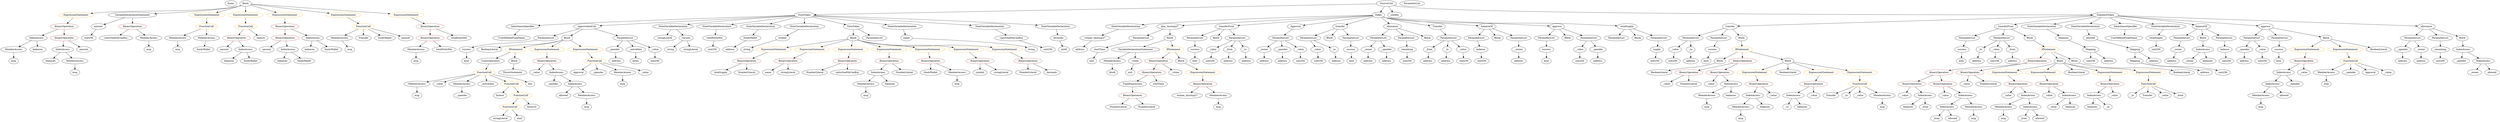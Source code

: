 strict digraph {
	graph [bb="0,0,13265,756"];
	node [label="\N"];
	Enter	[height=0.5,
		pos="1216,738",
		width=0.83628];
	Identifier_balances_8	[color=black,
		height=0.5,
		label=balances,
		pos="1201,378",
		width=1.1828];
	TupleExpression_Unnamed	[color=black,
		height=0.5,
		label=TupleExpression,
		pos="5938,234",
		width=2.0422];
	BinaryOperation_Unnamed_2	[color=brown,
		height=0.5,
		label=BinaryOperation,
		pos="5938,162",
		width=1.9867];
	TupleExpression_Unnamed -> BinaryOperation_Unnamed_2	[pos="e,5938,180.1 5938,215.7 5938,208.41 5938,199.73 5938,191.54"];
	ExpressionStatement_Unnamed_20	[color=orange,
		height=0.5,
		label=ExpressionStatement,
		pos="448.03,666",
		width=2.458];
	BinaryOperation_Unnamed_31	[color=brown,
		height=0.5,
		label=BinaryOperation,
		pos="340.03,594",
		width=1.9867];
	ExpressionStatement_Unnamed_20 -> BinaryOperation_Unnamed_31	[pos="e,365.07,611.23 422.43,648.41 408.07,639.1 389.97,627.37 374.38,617.27"];
	NumberLiteral_Unnamed	[color=black,
		height=0.5,
		label=NumberLiteral,
		pos="5865,90",
		width=1.765];
	VariableDeclaration_balances	[color=black,
		height=0.5,
		label=balances,
		pos="10948,522",
		width=1.1828];
	Mapping_Unnamed	[color=black,
		height=0.5,
		label=Mapping,
		pos="11037,450",
		width=1.2105];
	VariableDeclaration_balances -> Mapping_Unnamed	[pos="e,11017,466.4 10967,505.81 10979,496.34 10995,483.97 11009,473.39"];
	Identifier_balances_3	[color=black,
		height=0.5,
		label=balances,
		pos="10043,90",
		width=1.1828];
	Identifier_amount	[color=black,
		height=0.5,
		label=amount,
		pos="1174,450",
		width=1.0581];
	VariableDeclarationStatement_Unnamed	[color=black,
		height=0.5,
		label=VariableDeclarationStatement,
		pos="5957,450",
		width=3.3174];
	MemberAccess_Unnamed	[color=black,
		height=0.5,
		label=MemberAccess,
		pos="5822,378",
		width=1.9174];
	VariableDeclarationStatement_Unnamed -> MemberAccess_Unnamed	[pos="e,5851.8,394.43 5924.7,432.23 5905.8,422.45 5881.9,410.03 5861.9,399.65"];
	VariableDeclaration__vtime	[color=black,
		height=0.5,
		label=_vtime,
		pos="5945,378",
		width=0.98875];
	VariableDeclarationStatement_Unnamed -> VariableDeclaration__vtime	[pos="e,5948,396.1 5954.1,431.7 5952.8,424.32 5951.3,415.52 5949.9,407.25"];
	FunctionDefinition_transfer_1	[color=black,
		height=0.5,
		label=transfer,
		pos="9063,594",
		width=1.0719];
	ParameterList_Unnamed_15	[color=black,
		height=0.5,
		label=ParameterList,
		pos="8854,522",
		width=1.7095];
	FunctionDefinition_transfer_1 -> ParameterList_Unnamed_15	[pos="e,8893.6,536.24 9032.2,582.67 8998.6,571.41 8944.2,553.21 8904.4,539.87"];
	ParameterList_Unnamed_16	[color=black,
		height=0.5,
		label=ParameterList,
		pos="8999,522",
		width=1.7095];
	FunctionDefinition_transfer_1 -> ParameterList_Unnamed_16	[pos="e,9014.4,539.8 9048.5,577.12 9040.7,568.59 9030.9,557.89 9022.1,548.25"];
	Block_Unnamed_8	[color=black,
		height=0.5,
		label=Block,
		pos="9127,522",
		width=0.90558];
	FunctionDefinition_transfer_1 -> Block_Unnamed_8	[pos="e,9113,538.34 9077.6,577.12 9085.8,568.13 9096.2,556.72 9105.4,546.7"];
	ParameterList_Unnamed_11	[color=black,
		height=0.5,
		label=ParameterList,
		pos="7240,522",
		width=1.7095];
	Parameter__owner_1	[color=black,
		height=0.5,
		label=_owner,
		pos="7196,450",
		width=1.0719];
	ParameterList_Unnamed_11 -> Parameter__owner_1	[pos="e,7206.6,467.79 7229.4,504.05 7224.4,496.06 7218.2,486.33 7212.6,477.4"];
	Parameter__spender_1	[color=black,
		height=0.5,
		label=_spender,
		pos="7298,450",
		width=1.2521];
	ParameterList_Unnamed_11 -> Parameter__spender_1	[pos="e,7284.5,467.31 7254.1,504.05 7261,495.68 7269.5,485.4 7277.2,476.13"];
	Identifier_amount_1	[color=black,
		height=0.5,
		label=amount,
		pos="1404,450",
		width=1.0581];
	ParameterList_Unnamed	[color=black,
		height=0.5,
		label=ParameterList,
		pos="8476,522",
		width=1.7095];
	ParameterList_Unnamed_13	[color=black,
		height=0.5,
		label=ParameterList,
		pos="7605,522",
		width=1.7095];
	VariableDeclaration__from	[color=black,
		height=0.5,
		label=_from,
		pos="7515,450",
		width=0.93331];
	ParameterList_Unnamed_13 -> VariableDeclaration__from	[pos="e,7533.6,465.48 7584.2,504.76 7571.7,495.12 7555.9,482.77 7542.5,472.34"];
	VariableDeclaration__to	[color=black,
		height=0.5,
		label=_to,
		pos="7604,450",
		width=0.75];
	ParameterList_Unnamed_13 -> VariableDeclaration__to	[pos="e,7604.3,468.1 7604.8,503.7 7604.7,496.41 7604.6,487.73 7604.4,479.54"];
	VariableDeclaration__value	[color=black,
		height=0.5,
		label=_value,
		pos="7691,450",
		width=0.96103];
	ParameterList_Unnamed_13 -> VariableDeclaration__value	[pos="e,7672.9,465.72 7625,504.76 7636.6,495.27 7651.5,483.17 7664.2,472.85"];
	IfStatement_Unnamed	[color=orange,
		height=0.5,
		label=IfStatement,
		pos="6147,450",
		width=1.4739];
	BinaryOperation_Unnamed	[color=brown,
		height=0.5,
		label=BinaryOperation,
		pos="6070,378",
		width=1.9867];
	IfStatement_Unnamed -> BinaryOperation_Unnamed	[pos="e,6088.3,395.63 6129.2,432.76 6119.5,423.97 6107.3,412.93 6096.6,403.14"];
	Block_Unnamed_6	[color=black,
		height=0.5,
		label=Block,
		pos="6192,378",
		width=0.90558];
	IfStatement_Unnamed -> Block_Unnamed_6	[pos="e,6181.5,395.31 6157.9,432.05 6163.2,423.85 6169.6,413.83 6175.5,404.71"];
	Identifier_balances_10	[color=black,
		height=0.5,
		label=balances,
		pos="1490,378",
		width=1.1828];
	ContractDefinition_VistaToken	[color=black,
		height=0.5,
		label=VistaToken,
		pos="4260,666",
		width=1.4877];
	InheritanceSpecifier_Unnamed_1	[color=black,
		height=0.5,
		label=InheritanceSpecifier,
		pos="2939,594",
		width=2.3333];
	ContractDefinition_VistaToken -> InheritanceSpecifier_Unnamed_1	[pos="e,3010,603.98 4206.6,663.85 4040.7,660.01 3520,645.91 3090,612 3067.6,610.23 3043.4,607.76 3021.1,605.25"];
	FunctionDefinition_approveAndCall	[color=black,
		height=0.5,
		label=approveAndCall,
		pos="3171,594",
		width=1.9867];
	ContractDefinition_VistaToken -> FunctionDefinition_approveAndCall	[pos="e,3239.7,599.41 4207.9,661.65 4032.4,650.37 3462.4,613.73 3251,600.14"];
	StateVariableDeclaration_Unnamed_7	[color=black,
		height=0.5,
		label=StateVariableDeclaration,
		pos="3597,594",
		width=2.8184];
	ContractDefinition_VistaToken -> StateVariableDeclaration_Unnamed_7	[pos="e,3670.4,606.83 4208.2,661 4110.2,653.23 3891.5,634.83 3708,612 3699.5,610.93 3690.5,609.73 3681.6,608.46"];
	StateVariableDeclaration_Unnamed_9	[color=black,
		height=0.5,
		label=StateVariableDeclaration,
		pos="3818,594",
		width=2.8184];
	ContractDefinition_VistaToken -> StateVariableDeclaration_Unnamed_9	[pos="e,3891.9,606.7 4212.3,657.44 4138.4,645.73 3995.1,623.05 3903.2,608.48"];
	StateVariableDeclaration_Unnamed_10	[color=black,
		height=0.5,
		label=StateVariableDeclaration,
		pos="4039,594",
		width=2.8184];
	ContractDefinition_VistaToken -> StateVariableDeclaration_Unnamed_10	[pos="e,4086.9,610.17 4222,652.97 4187.9,642.14 4137.1,626.06 4097.7,613.59"];
	StateVariableDeclaration_Unnamed_6	[color=black,
		height=0.5,
		label=StateVariableDeclaration,
		pos="4260,594",
		width=2.8184];
	ContractDefinition_VistaToken -> StateVariableDeclaration_Unnamed_6	[pos="e,4260,612.1 4260,647.7 4260,640.41 4260,631.73 4260,623.54"];
	FunctionDefinition_VistaToken	[color=black,
		height=0.5,
		label=VistaToken,
		pos="4547,594",
		width=1.4877];
	ContractDefinition_VistaToken -> FunctionDefinition_VistaToken	[pos="e,4504.5,605.37 4302.4,654.67 4353.1,642.29 4438.3,621.53 4493.5,608.05"];
	StateVariableDeclaration_Unnamed_4	[color=black,
		height=0.5,
		label=StateVariableDeclaration,
		pos="4774,594",
		width=2.8184];
	ContractDefinition_VistaToken -> StateVariableDeclaration_Unnamed_4	[pos="e,4695.6,605.68 4308.8,658.35 4395,646.62 4575.2,622.07 4684.3,607.22"];
	StateVariableDeclaration_Unnamed_8	[color=black,
		height=0.5,
		label=StateVariableDeclaration,
		pos="5164,594",
		width=2.8184];
	ContractDefinition_VistaToken -> StateVariableDeclaration_Unnamed_8	[pos="e,5072.7,602.08 4311.9,660.99 4456.8,649.76 4868.1,617.91 5061.4,602.95"];
	StateVariableDeclaration_Unnamed_5	[color=black,
		height=0.5,
		label=StateVariableDeclaration,
		pos="5470,594",
		width=2.8184];
	ContractDefinition_VistaToken -> StateVariableDeclaration_Unnamed_5	[pos="e,5382.3,603.26 4313.1,662.87 4463.8,656.68 4906.7,637.52 5274,612 5305.6,609.81 5340,606.98 5371,604.25"];
	Block_Unnamed_17	[color=black,
		height=0.5,
		label=Block,
		pos="4547,522",
		width=0.90558];
	ExpressionStatement_Unnamed_11	[color=orange,
		height=0.5,
		label=ExpressionStatement,
		pos="4106,450",
		width=2.458];
	Block_Unnamed_17 -> ExpressionStatement_Unnamed_11	[pos="e,4171.4,462.51 4515.8,516.37 4455.5,507.39 4318.8,486.82 4204,468 4197.1,466.86 4189.9,465.66 4182.7,464.44"];
	ExpressionStatement_Unnamed_12	[color=orange,
		height=0.5,
		label=ExpressionStatement,
		pos="4301,450",
		width=2.458];
	Block_Unnamed_17 -> ExpressionStatement_Unnamed_12	[pos="e,4350.8,465.16 4518.3,512.83 4480.1,501.97 4411.7,482.49 4361.8,468.29"];
	ExpressionStatement_Unnamed_15	[color=orange,
		height=0.5,
		label=ExpressionStatement,
		pos="4496,450",
		width=2.458];
	Block_Unnamed_17 -> ExpressionStatement_Unnamed_15	[pos="e,4508.5,468.12 4535.2,504.76 4529.3,496.61 4521.9,486.53 4515.2,477.31"];
	ExpressionStatement_Unnamed_10	[color=orange,
		height=0.5,
		label=ExpressionStatement,
		pos="4691,450",
		width=2.458];
	Block_Unnamed_17 -> ExpressionStatement_Unnamed_10	[pos="e,4657.8,467.16 4570.8,509.44 4591.7,499.3 4622.5,484.31 4647.7,472.05"];
	ExpressionStatement_Unnamed_16	[color=orange,
		height=0.5,
		label=ExpressionStatement,
		pos="4886,450",
		width=2.458];
	Block_Unnamed_17 -> ExpressionStatement_Unnamed_16	[pos="e,4820.7,462.43 4571.4,509.87 4576.8,507.7 4582.6,505.6 4588,504 4593.4,502.43 4723.1,479.56 4809.6,464.38"];
	ExpressionStatement_Unnamed_14	[color=orange,
		height=0.5,
		label=ExpressionStatement,
		pos="5081,450",
		width=2.458];
	Block_Unnamed_17 -> ExpressionStatement_Unnamed_14	[pos="e,5017.1,462.86 4571.3,509.51 4576.7,507.36 4582.5,505.37 4588,504 4759.2,461.76 4808.3,491.08 4983,468 4990.4,467.02 4998.2,465.88 \
5005.9,464.67"];
	ExpressionStatement_Unnamed_13	[color=orange,
		height=0.5,
		label=ExpressionStatement,
		pos="5276,450",
		width=2.458];
	Block_Unnamed_17 -> ExpressionStatement_Unnamed_13	[pos="e,5212.9,463.01 4570.9,509.56 4576.4,507.35 4582.3,505.32 4588,504 4844,444.88 4917.1,498.5 5178,468 5185.7,467.1 5193.7,465.99 \
5201.7,464.78"];
	MemberAccess_Unnamed_21	[color=black,
		height=0.5,
		label=MemberAccess,
		pos="2207,234",
		width=1.9174];
	Identifier_msg_18	[color=black,
		height=0.5,
		label=msg,
		pos="2207,162",
		width=0.75];
	MemberAccess_Unnamed_21 -> Identifier_msg_18	[pos="e,2207,180.1 2207,215.7 2207,208.41 2207,199.73 2207,191.54"];
	Identifier__value_10	[color=black,
		height=0.5,
		label=_value,
		pos="10538,162",
		width=0.96103];
	FunctionDefinition_transferFrom_1	[color=black,
		height=0.5,
		label=transferFrom,
		pos="10635,594",
		width=1.6402];
	ParameterList_Unnamed_18	[color=black,
		height=0.5,
		label=ParameterList,
		pos="10363,522",
		width=1.7095];
	FunctionDefinition_transferFrom_1 -> ParameterList_Unnamed_18	[pos="e,10408,534.54 10591,581.68 10544,569.62 10470,550.52 10419,537.41"];
	ParameterList_Unnamed_17	[color=black,
		height=0.5,
		label=ParameterList,
		pos="10560,522",
		width=1.7095];
	FunctionDefinition_transferFrom_1 -> ParameterList_Unnamed_17	[pos="e,10578,539.71 10617,576.41 10608,567.76 10596,557 10586,547.42"];
	Block_Unnamed_11	[color=black,
		height=0.5,
		label=Block,
		pos="10756,522",
		width=0.90558];
	FunctionDefinition_transferFrom_1 -> Block_Unnamed_11	[pos="e,10734,535.75 10662,577.64 10680,566.99 10705,552.77 10724,541.5"];
	MemberAccess_Unnamed_11	[color=black,
		height=0.5,
		label=MemberAccess,
		pos="2168,450",
		width=1.9174];
	Identifier_msg_10	[color=black,
		height=0.5,
		label=msg,
		pos="2168,378",
		width=0.75];
	MemberAccess_Unnamed_11 -> Identifier_msg_10	[pos="e,2168,396.1 2168,431.7 2168,424.41 2168,415.73 2168,407.54"];
	Parameter_success	[color=black,
		height=0.5,
		label=success,
		pos="7099,450",
		width=1.1135];
	ElementaryTypeName_bool	[color=black,
		height=0.5,
		label=bool,
		pos="7107,378",
		width=0.76697];
	Parameter_success -> ElementaryTypeName_bool	[pos="e,7105.1,396.1 7101,431.7 7101.8,424.41 7102.8,415.73 7103.8,407.54"];
	MemberAccess_Unnamed_15	[color=black,
		height=0.5,
		label=MemberAccess,
		pos="1800,522",
		width=1.9174];
	Identifier_msg_14	[color=black,
		height=0.5,
		label=msg,
		pos="1855,450",
		width=0.75];
	MemberAccess_Unnamed_15 -> Identifier_msg_14	[pos="e,1843,466.36 1813.3,504.05 1820.1,495.44 1828.5,484.81 1835.9,475.33"];
	ParameterList_Unnamed_3	[color=black,
		height=0.5,
		label=ParameterList,
		pos="7746,522",
		width=1.7095];
	Parameter_balance	[color=black,
		height=0.5,
		label=balance,
		pos="7786,450",
		width=1.0719];
	ParameterList_Unnamed_3 -> Parameter_balance	[pos="e,7776.4,467.79 7755.7,504.05 7760.2,496.14 7765.7,486.54 7770.8,477.69"];
	VariableDeclaration_totalSupply	[color=black,
		height=0.5,
		label=totalSupply,
		pos="11446,522",
		width=1.4739];
	ElementaryTypeName_uint256_15	[color=black,
		height=0.5,
		label=uint256,
		pos="11446,450",
		width=1.0442];
	VariableDeclaration_totalSupply -> ElementaryTypeName_uint256_15	[pos="e,11446,468.1 11446,503.7 11446,496.41 11446,487.73 11446,479.54"];
	Identifier__value_1	[color=black,
		height=0.5,
		label=_value,
		pos="8719,234",
		width=0.96103];
	Parameter_startTime	[color=black,
		height=0.5,
		label=startTime,
		pos="5774,450",
		width=1.266];
	ElementaryTypeName_uint	[color=black,
		height=0.5,
		label=uint,
		pos="5708,378",
		width=0.75];
	Parameter_startTime -> ElementaryTypeName_uint	[pos="e,5721.9,393.72 5758.7,432.76 5750.1,423.64 5739.2,412.11 5729.8,402.06"];
	ElementaryTypeName_string	[color=black,
		height=0.5,
		label=string,
		pos="5414,450",
		width=0.864];
	ExpressionStatement_Unnamed_1	[color=orange,
		height=0.5,
		label=ExpressionStatement,
		pos="9203,306",
		width=2.458];
	BinaryOperation_Unnamed_7	[color=brown,
		height=0.5,
		label=BinaryOperation,
		pos="9212,234",
		width=1.9867];
	ExpressionStatement_Unnamed_1 -> BinaryOperation_Unnamed_7	[pos="e,9209.8,252.1 9205.3,287.7 9206.2,280.32 9207.3,271.52 9208.4,263.25"];
	ElementaryTypeName_uint256_6	[color=black,
		height=0.5,
		label=uint256,
		pos="7697,378",
		width=1.0442];
	Identifier__value_5	[color=black,
		height=0.5,
		label=_value,
		pos="10025,162",
		width=0.96103];
	Parameter__spender_2	[color=black,
		height=0.5,
		label=_spender,
		pos="11908,450",
		width=1.2521];
	ElementaryTypeName_address_16	[color=black,
		height=0.5,
		label=address,
		pos="11910,378",
		width=1.0996];
	Parameter__spender_2 -> ElementaryTypeName_address_16	[pos="e,11910,396.1 11909,431.7 11909,424.41 11909,415.73 11909,407.54"];
	BinaryOperation_Unnamed_19	[color=brown,
		height=0.5,
		label=BinaryOperation,
		pos="3952,378",
		width=1.9867];
	ExpressionStatement_Unnamed_11 -> BinaryOperation_Unnamed_19	[pos="e,3985.8,394.34 4071.1,433.12 4048.8,423 4019.8,409.8 3996,398.97"];
	IndexAccess_Unnamed_19	[color=black,
		height=0.5,
		label=IndexAccess,
		pos="191.03,522",
		width=1.6402];
	MemberAccess_Unnamed_13	[color=black,
		height=0.5,
		label=MemberAccess,
		pos="69.028,450",
		width=1.9174];
	IndexAccess_Unnamed_19 -> MemberAccess_Unnamed_13	[pos="e,96.584,466.81 164.25,505.64 147.33,495.93 125.2,483.23 106.54,472.52"];
	Identifier_balances_11	[color=black,
		height=0.5,
		label=balances,
		pos="199.03,450",
		width=1.1828];
	IndexAccess_Unnamed_19 -> Identifier_balances_11	[pos="e,197.07,468.1 193.01,503.7 193.84,496.41 194.83,487.73 195.77,479.54"];
	Block_Unnamed_10	[color=black,
		height=0.5,
		label=Block,
		pos="9017,378",
		width=0.90558];
	BooleanLiteral_Unnamed_1	[color=black,
		height=0.5,
		label=BooleanLiteral,
		pos="8691,306",
		width=1.7788];
	Block_Unnamed_10 -> BooleanLiteral_Unnamed_1	[pos="e,8738.5,318.48 8992.6,365.83 8987.2,363.67 8981.5,361.58 8976,360 8884.2,333.53 8857.7,342.85 8764,324 8759.2,323.04 8754.3,321.99 \
8749.3,320.9"];
	ElementaryTypeName_address_13	[color=black,
		height=0.5,
		label=address,
		pos="10615,378",
		width=1.0996];
	BinaryOperation_Unnamed_30	[color=brown,
		height=0.5,
		label=BinaryOperation,
		pos="1505,522",
		width=1.9867];
	BinaryOperation_Unnamed_30 -> Identifier_amount_1	[pos="e,1424.8,465.41 1481.3,504.59 1467.3,494.84 1449.3,482.39 1434.2,471.94"];
	IndexAccess_Unnamed_18	[color=black,
		height=0.5,
		label=IndexAccess,
		pos="1519,450",
		width=1.6402];
	BinaryOperation_Unnamed_30 -> IndexAccess_Unnamed_18	[pos="e,1515.6,468.1 1508.5,503.7 1510,496.32 1511.7,487.52 1513.4,479.25"];
	ElementaryTypeName_address	[color=black,
		height=0.5,
		label=address,
		pos="7970,378",
		width=1.0996];
	MemberAccess_Unnamed_17	[color=black,
		height=0.5,
		label=MemberAccess,
		pos="938.03,522",
		width=1.9174];
	Identifier_msg_15	[color=black,
		height=0.5,
		label=msg,
		pos="938.03,450",
		width=0.75];
	MemberAccess_Unnamed_17 -> Identifier_msg_15	[pos="e,938.03,468.1 938.03,503.7 938.03,496.41 938.03,487.73 938.03,479.54"];
	Identifier__to	[color=black,
		height=0.5,
		label=_to,
		pos="9372,90",
		width=0.75];
	ElementaryTypeName_bool_5	[color=black,
		height=0.5,
		label=bool,
		pos="12099,378",
		width=0.76697];
	ParameterList_Unnamed_4	[color=black,
		height=0.5,
		label=ParameterList,
		pos="6875,522",
		width=1.7095];
	Parameter__value	[color=black,
		height=0.5,
		label=_value,
		pos="6925,450",
		width=0.96103];
	ParameterList_Unnamed_4 -> Parameter__value	[pos="e,6913.4,467.31 6887.1,504.05 6893.1,495.77 6900.3,485.62 6906.9,476.42"];
	Parameter__to	[color=black,
		height=0.5,
		label=_to,
		pos="7013,450",
		width=0.75];
	ParameterList_Unnamed_4 -> Parameter__to	[pos="e,6992.1,461.61 6905,505.81 6927.7,494.29 6958.8,478.49 6981.9,466.81"];
	ElementaryTypeName_uint_1	[color=black,
		height=0.5,
		label=uint,
		pos="5922,306",
		width=0.75];
	Parameter__to_3	[color=black,
		height=0.5,
		label=_to,
		pos="10433,450",
		width=0.75];
	ElementaryTypeName_address_14	[color=black,
		height=0.5,
		label=address,
		pos="10425,378",
		width=1.0996];
	Parameter__to_3 -> ElementaryTypeName_address_14	[pos="e,10427,396.1 10431,431.7 10430,424.41 10429,415.73 10428,407.54"];
	StateVariableDeclaration_Unnamed_1	[color=black,
		height=0.5,
		label=StateVariableDeclaration,
		pos="10864,594",
		width=2.8184];
	StateVariableDeclaration_Unnamed_1 -> VariableDeclaration_balances	[pos="e,10929,538.59 10884,576.05 10895,566.96 10909,555.63 10921,545.78"];
	Identifier_totalSupply	[color=black,
		height=0.5,
		label=totalSupply,
		pos="3817,306",
		width=1.4739];
	FunctionCall_Unnamed_4	[color=orange,
		height=0.5,
		label=FunctionCall,
		pos="1929,594",
		width=1.6125];
	FunctionCall_Unnamed_4 -> MemberAccess_Unnamed_15	[pos="e,1828.9,538.64 1901,577.81 1882.9,567.95 1858.9,554.96 1838.9,544.1"];
	Identifier_Transfer_2	[color=black,
		height=0.5,
		label=Transfer,
		pos="1929,522",
		width=1.1689];
	FunctionCall_Unnamed_4 -> Identifier_Transfer_2	[pos="e,1929,540.1 1929,575.7 1929,568.41 1929,559.73 1929,551.54"];
	Identifier_fundsWallet_4	[color=black,
		height=0.5,
		label=fundsWallet,
		pos="2044,522",
		width=1.5293];
	FunctionCall_Unnamed_4 -> Identifier_fundsWallet_4	[pos="e,2019,538.25 1954.5,577.46 1970.7,567.61 1991.9,554.73 2009.6,543.98"];
	Identifier_amount_3	[color=black,
		height=0.5,
		label=amount,
		pos="2155,522",
		width=1.0581];
	FunctionCall_Unnamed_4 -> Identifier_amount_3	[pos="e,2125.8,533.88 1971.2,581.28 2007.6,570.97 2061.5,555.28 2108,540 2110.4,539.23 2112.8,538.42 2115.2,537.59"];
	Parameter_success_4	[color=black,
		height=0.5,
		label=success,
		pos="10344,450",
		width=1.1135];
	ParameterList_Unnamed_18 -> Parameter_success_4	[pos="e,10349,468.1 10358,503.7 10356,496.24 10354,487.32 10352,478.97"];
	Parameter__spender_4	[color=black,
		height=0.5,
		label=_spender,
		pos="3270,450",
		width=1.2521];
	ElementaryTypeName_address_23	[color=black,
		height=0.5,
		label=address,
		pos="3283,378",
		width=1.0996];
	Parameter__spender_4 -> ElementaryTypeName_address_23	[pos="e,3279.9,396.1 3273.2,431.7 3274.6,424.32 3276.2,415.52 3277.8,407.25"];
	Identifier__to_3	[color=black,
		height=0.5,
		label=_to,
		pos="11231,162",
		width=0.75];
	BinaryOperation_Unnamed_11	[color=brown,
		height=0.5,
		label=BinaryOperation,
		pos="10087,234",
		width=1.9867];
	BinaryOperation_Unnamed_11 -> Identifier__value_5	[pos="e,10039,178.83 10072,216.05 10064,207.47 10055,196.89 10047,187.44"];
	IndexAccess_Unnamed_3	[color=black,
		height=0.5,
		label=IndexAccess,
		pos="10137,162",
		width=1.6402];
	BinaryOperation_Unnamed_11 -> IndexAccess_Unnamed_3	[pos="e,10125,179.79 10099,216.05 10105,207.97 10112,198.12 10118,189.11"];
	IndexAccess_Unnamed_18 -> Identifier_balances_10	[pos="e,1497.1,396.1 1511.9,431.7 1508.7,424.15 1505,415.12 1501.5,406.68"];
	Identifier_fundsWallet_3	[color=black,
		height=0.5,
		label=fundsWallet,
		pos="1606,378",
		width=1.5293];
	IndexAccess_Unnamed_18 -> Identifier_fundsWallet_3	[pos="e,1586,395.15 1539.2,432.76 1550.5,423.66 1564.8,412.16 1577.3,402.13"];
	BinaryOperation_Unnamed_9	[color=brown,
		height=0.5,
		label=BinaryOperation,
		pos="10744,378",
		width=1.9867];
	BinaryOperation_Unnamed_10	[color=brown,
		height=0.5,
		label=BinaryOperation,
		pos="10247,306",
		width=1.9867];
	BinaryOperation_Unnamed_9 -> BinaryOperation_Unnamed_10	[pos="e,10299,318.76 10693,365.24 10683,363.32 10673,361.47 10664,360 10515,336.31 10476,347.69 10327,324 10321,323.1 10316,322.07 10310,\
320.96"];
	BinaryOperation_Unnamed_13	[color=brown,
		height=0.5,
		label=BinaryOperation,
		pos="10408,306",
		width=1.9867];
	BinaryOperation_Unnamed_9 -> BinaryOperation_Unnamed_13	[pos="e,10462,318.28 10691,365.61 10682,363.73 10673,361.8 10664,360 10586,343.75 10567,340.16 10489,324 10484,322.91 10478,321.77 10473,\
320.63"];
	StateVariableDeclaration_Unnamed	[color=black,
		height=0.5,
		label=StateVariableDeclaration,
		pos="5733,594",
		width=2.8184];
	VariableDeclaration_winner_tmstmp27	[color=black,
		height=0.5,
		label=winner_tmstmp27,
		pos="5702,522",
		width=2.1392];
	StateVariableDeclaration_Unnamed -> VariableDeclaration_winner_tmstmp27	[pos="e,5709.6,540.1 5725.4,575.7 5722,568.07 5717.9,558.92 5714.2,550.4"];
	BinaryOperation_Unnamed_14	[color=brown,
		height=0.5,
		label=BinaryOperation,
		pos="11123,234",
		width=1.9867];
	IndexAccess_Unnamed_6	[color=black,
		height=0.5,
		label=IndexAccess,
		pos="11037,162",
		width=1.6402];
	BinaryOperation_Unnamed_14 -> IndexAccess_Unnamed_6	[pos="e,11057,179.23 11103,216.41 11092,207.45 11078,196.25 11066,186.42"];
	Identifier__value_8	[color=black,
		height=0.5,
		label=_value,
		pos="11149,162",
		width=0.96103];
	BinaryOperation_Unnamed_14 -> Identifier__value_8	[pos="e,11143,180.1 11129,215.7 11132,208.15 11136,199.12 11139,190.68"];
	BinaryOperation_Unnamed_6	[color=brown,
		height=0.5,
		label=BinaryOperation,
		pos="8845,306",
		width=1.9867];
	BinaryOperation_Unnamed_6 -> Identifier__value_1	[pos="e,8742,247.78 8816.4,289.12 8797.3,278.47 8772,264.41 8752,253.3"];
	NumberLiteral_Unnamed_2	[color=black,
		height=0.5,
		label=NumberLiteral,
		pos="8835,234",
		width=1.765];
	BinaryOperation_Unnamed_6 -> NumberLiteral_Unnamed_2	[pos="e,8837.5,252.1 8842.6,287.7 8841.5,280.32 8840.2,271.52 8839.1,263.25"];
	BinaryOperation_Unnamed_20	[color=brown,
		height=0.5,
		label=BinaryOperation,
		pos="4166,378",
		width=1.9867];
	ExpressionStatement_Unnamed_12 -> BinaryOperation_Unnamed_20	[pos="e,4196.2,394.67 4269.7,432.76 4250.9,423 4226.7,410.46 4206.4,399.95"];
	VariableDeclaration__owner	[color=black,
		height=0.5,
		label=_owner,
		pos="6636,450",
		width=1.0719];
	ElementaryTypeName_address_10	[color=black,
		height=0.5,
		label=address,
		pos="6642,378",
		width=1.0996];
	VariableDeclaration__owner -> ElementaryTypeName_address_10	[pos="e,6640.6,396.1 6637.5,431.7 6638.1,424.41 6638.9,415.73 6639.6,407.54"];
	ElementaryTypeName_address_1	[color=black,
		height=0.5,
		label=address,
		pos="7022,378",
		width=1.0996];
	FunctionCall_Unnamed_1	[color=orange,
		height=0.5,
		label=FunctionCall,
		pos="11318,234",
		width=1.6125];
	FunctionCall_Unnamed_1 -> Identifier__to_3	[pos="e,11248,176.56 11298,216.76 11286,206.85 11270,194.09 11256,183.49"];
	Identifier_Transfer_1	[color=black,
		height=0.5,
		label=Transfer,
		pos="11318,162",
		width=1.1689];
	FunctionCall_Unnamed_1 -> Identifier_Transfer_1	[pos="e,11318,180.1 11318,215.7 11318,208.41 11318,199.73 11318,191.54"];
	Identifier__value_11	[color=black,
		height=0.5,
		label=_value,
		pos="11413,162",
		width=0.96103];
	FunctionCall_Unnamed_1 -> Identifier__value_11	[pos="e,11394,177.16 11340,217.12 11353,207.26 11370,194.47 11385,183.81"];
	Identifier__from_4	[color=black,
		height=0.5,
		label=_from,
		pos="11499,162",
		width=0.93331];
	FunctionCall_Unnamed_1 -> Identifier__from_4	[pos="e,11473,173.69 11354,219.47 11382,208.88 11422,193.7 11457,180 11459,179.31 11461,178.6 11462,177.87"];
	BooleanLiteral_Unnamed_5	[color=black,
		height=0.5,
		label=BooleanLiteral,
		pos="2628,450",
		width=1.7788];
	Parameter__spender_3	[color=black,
		height=0.5,
		label=_spender,
		pos="12739,450",
		width=1.2521];
	ElementaryTypeName_address_18	[color=black,
		height=0.5,
		label=address,
		pos="12739,378",
		width=1.0996];
	Parameter__spender_3 -> ElementaryTypeName_address_18	[pos="e,12739,396.1 12739,431.7 12739,424.41 12739,415.73 12739,407.54"];
	BinaryOperation_Unnamed_2 -> NumberLiteral_Unnamed	[pos="e,5882.5,107.71 5920.7,144.41 5911.7,135.76 5900.5,125 5890.5,115.42"];
	NumberLiteral_Unnamed_1	[color=black,
		height=0.5,
		label=NumberLiteral,
		pos="6010,90",
		width=1.765];
	BinaryOperation_Unnamed_2 -> NumberLiteral_Unnamed_1	[pos="e,5992.8,107.79 5955.5,144.05 5964.2,135.54 5975,125.07 5984.6,115.68"];
	ElementaryTypeName_string_2	[color=black,
		height=0.5,
		label=string,
		pos="3571,450",
		width=0.864];
	ElementaryTypeName_bool_1	[color=black,
		height=0.5,
		label=bool,
		pos="6270,378",
		width=0.76697];
	ElementaryTypeName_address_12	[color=black,
		height=0.5,
		label=address,
		pos="8854,378",
		width=1.0996];
	Identifier_balances_4	[color=black,
		height=0.5,
		label=balances,
		pos="11037,90",
		width=1.1828];
	IndexAccess_Unnamed_6 -> Identifier_balances_4	[pos="e,11037,108.1 11037,143.7 11037,136.41 11037,127.73 11037,119.54"];
	Identifier__to_2	[color=black,
		height=0.5,
		label=_to,
		pos="11125,90",
		width=0.75];
	IndexAccess_Unnamed_6 -> Identifier__to_2	[pos="e,11108,104.33 11057,144.76 11070,134.79 11086,121.93 11100,111.28"];
	Identifier__value_14	[color=black,
		height=0.5,
		label=_value,
		pos="2845,306",
		width=0.96103];
	ParameterList_Unnamed_7	[color=black,
		height=0.5,
		label=ParameterList,
		pos="6270,522",
		width=1.7095];
	Parameter_success_1	[color=black,
		height=0.5,
		label=success,
		pos="6270,450",
		width=1.1135];
	ParameterList_Unnamed_7 -> Parameter_success_1	[pos="e,6270,468.1 6270,503.7 6270,496.41 6270,487.73 6270,479.54"];
	UserDefinedTypeName_Unnamed_1	[color=black,
		height=0.5,
		label=UserDefinedTypeName,
		pos="2668,522",
		width=2.7214];
	InheritanceSpecifier_Unnamed_1 -> UserDefinedTypeName_Unnamed_1	[pos="e,2723.4,537.3 2886.8,579.5 2843.3,568.29 2781.3,552.26 2734.4,540.13"];
	ParameterList_Unnamed_19	[color=black,
		height=0.5,
		label=ParameterList,
		pos="11579,522",
		width=1.7095];
	Parameter__owner_2	[color=black,
		height=0.5,
		label=_owner,
		pos="11557,450",
		width=1.0719];
	ParameterList_Unnamed_19 -> Parameter__owner_2	[pos="e,11562,468.1 11574,503.7 11571,496.24 11568,487.32 11566,478.97"];
	BinaryOperation_Unnamed_10 -> BinaryOperation_Unnamed_11	[pos="e,10122,250.16 10212,289.81 10189,279.54 10158,265.87 10132,254.75"];
	BinaryOperation_Unnamed_12	[color=brown,
		height=0.5,
		label=BinaryOperation,
		pos="10248,234",
		width=1.9867];
	BinaryOperation_Unnamed_10 -> BinaryOperation_Unnamed_12	[pos="e,10248,252.1 10247,287.7 10247,280.41 10248,271.73 10248,263.54"];
	ElementaryTypeName_uint256_7	[color=black,
		height=0.5,
		label=uint256,
		pos="6834,378",
		width=1.0442];
	Identifier_fundsWallet_1	[color=black,
		height=0.5,
		label=fundsWallet,
		pos="1317,378",
		width=1.5293];
	BinaryOperation_Unnamed_1	[color=brown,
		height=0.5,
		label=BinaryOperation,
		pos="6039,306",
		width=1.9867];
	BinaryOperation_Unnamed -> BinaryOperation_Unnamed_1	[pos="e,6046.6,324.1 6062.4,359.7 6059,352.07 6054.9,342.92 6051.2,334.4"];
	Identifier__vtime	[color=black,
		height=0.5,
		label=_vtime,
		pos="6164,306",
		width=0.98875];
	BinaryOperation_Unnamed -> Identifier__vtime	[pos="e,6144.8,321.34 6092.3,360.41 6105.3,350.75 6121.8,338.48 6135.6,328.14"];
	FunctionCall_Unnamed_5	[color=orange,
		height=0.5,
		label=FunctionCall,
		pos="1094,594",
		width=1.6125];
	FunctionCall_Unnamed_5 -> MemberAccess_Unnamed_17	[pos="e,971.82,538.16 1062.1,578.67 1039.1,568.34 1007.7,554.28 982.31,542.87"];
	MemberAccess_Unnamed_16	[color=black,
		height=0.5,
		label=MemberAccess,
		pos="1094,522",
		width=1.9174];
	FunctionCall_Unnamed_5 -> MemberAccess_Unnamed_16	[pos="e,1094,540.1 1094,575.7 1094,568.41 1094,559.73 1094,551.54"];
	Identifier__from_2	[color=black,
		height=0.5,
		label=_from,
		pos="10835,90",
		width=0.93331];
	ElementaryTypeName_uint256_16	[color=black,
		height=0.5,
		label=uint256,
		pos="5501,450",
		width=1.0442];
	MemberAccess_Unnamed_8	[color=black,
		height=0.5,
		label=MemberAccess,
		pos="12353,306",
		width=1.9174];
	Identifier_msg_7	[color=black,
		height=0.5,
		label=msg,
		pos="12353,234",
		width=0.75];
	MemberAccess_Unnamed_8 -> Identifier_msg_7	[pos="e,12353,252.1 12353,287.7 12353,280.41 12353,271.73 12353,263.54"];
	VariableDeclarationStatement_Unnamed_1	[color=black,
		height=0.5,
		label=VariableDeclarationStatement,
		pos="695.03,666",
		width=3.3174];
	VariableDeclaration_amount	[color=black,
		height=0.5,
		label=amount,
		pos="474.03,594",
		width=1.0581];
	VariableDeclarationStatement_Unnamed_1 -> VariableDeclaration_amount	[pos="e,504.98,604.8 645.16,649.2 606.16,636.85 552.57,619.88 515.81,608.23"];
	BinaryOperation_Unnamed_27	[color=brown,
		height=0.5,
		label=BinaryOperation,
		pos="695.03,594",
		width=1.9867];
	VariableDeclarationStatement_Unnamed_1 -> BinaryOperation_Unnamed_27	[pos="e,695.03,612.1 695.03,647.7 695.03,640.41 695.03,631.73 695.03,623.54"];
	BinaryOperation_Unnamed_31 -> IndexAccess_Unnamed_19	[pos="e,222.37,537.73 307.33,577.64 285.41,567.34 256.36,553.7 232.78,542.62"];
	BinaryOperation_Unnamed_32	[color=brown,
		height=0.5,
		label=BinaryOperation,
		pos="340.03,522",
		width=1.9867];
	BinaryOperation_Unnamed_31 -> BinaryOperation_Unnamed_32	[pos="e,340.03,540.1 340.03,575.7 340.03,568.41 340.03,559.73 340.03,551.54"];
	Identifier_msg_1	[color=black,
		height=0.5,
		label=msg,
		pos="8933,90",
		width=0.75];
	Identifier__value_16	[color=black,
		height=0.5,
		label=_value,
		pos="2329,234",
		width=0.96103];
	IndexAccess_Unnamed_1	[color=black,
		height=0.5,
		label=IndexAccess,
		pos="9183,162",
		width=1.6402];
	MemberAccess_Unnamed_3	[color=black,
		height=0.5,
		label=MemberAccess,
		pos="9118,90",
		width=1.9174];
	IndexAccess_Unnamed_1 -> MemberAccess_Unnamed_3	[pos="e,9133.8,107.96 9167.6,144.41 9159.8,135.99 9150.1,125.58 9141.4,116.2"];
	Identifier_balances_1	[color=black,
		height=0.5,
		label=balances,
		pos="9248,90",
		width=1.1828];
	IndexAccess_Unnamed_1 -> Identifier_balances_1	[pos="e,9233.2,106.99 9198.4,144.41 9206.5,135.74 9216.5,124.97 9225.4,115.38"];
	Identifier__from_1	[color=black,
		height=0.5,
		label=_from,
		pos="10206,18",
		width=0.93331];
	Parameter__value_4	[color=black,
		height=0.5,
		label=_value,
		pos="10523,450",
		width=0.96103];
	ElementaryTypeName_uint256_9	[color=black,
		height=0.5,
		label=uint256,
		pos="10520,378",
		width=1.0442];
	Parameter__value_4 -> ElementaryTypeName_uint256_9	[pos="e,10521,396.1 10522,431.7 10522,424.41 10522,415.73 10521,407.54"];
	IndexAccess_Unnamed_10	[color=black,
		height=0.5,
		label=IndexAccess,
		pos="11690,450",
		width=1.6402];
	Identifier__owner	[color=black,
		height=0.5,
		label=_owner,
		pos="11618,378",
		width=1.0719];
	IndexAccess_Unnamed_10 -> Identifier__owner	[pos="e,11634,394.51 11673,432.41 11664,423.44 11652,412.21 11642,402.37"];
	Identifier_balances_6	[color=black,
		height=0.5,
		label=balances,
		pos="11717,378",
		width=1.1828];
	IndexAccess_Unnamed_10 -> Identifier_balances_6	[pos="e,11710,396.1 11697,431.7 11700,424.15 11703,415.12 11706,406.68"];
	StateVariableDeclaration_Unnamed_2	[color=black,
		height=0.5,
		label=StateVariableDeclaration,
		pos="11085,594",
		width=2.8184];
	VariableDeclaration_allowed	[color=black,
		height=0.5,
		label=allowed,
		pos="11098,522",
		width=1.0858];
	StateVariableDeclaration_Unnamed_2 -> VariableDeclaration_allowed	[pos="e,11095,540.1 11088,575.7 11090,568.32 11091,559.52 11093,551.25"];
	Identifier_name	[color=black,
		height=0.5,
		label=name,
		pos="4064,306",
		width=0.83628];
	IndexAccess_Unnamed_3 -> Identifier_balances_3	[pos="e,10063,106.1 10116,145.12 10103,135.61 10087,123.39 10073,112.97"];
	Identifier__from	[color=black,
		height=0.5,
		label=_from,
		pos="10137,90",
		width=0.93331];
	IndexAccess_Unnamed_3 -> Identifier__from	[pos="e,10137,108.1 10137,143.7 10137,136.41 10137,127.73 10137,119.54"];
	Block_Unnamed_14	[color=black,
		height=0.5,
		label=Block,
		pos="11691,522",
		width=0.90558];
	Block_Unnamed_14 -> IndexAccess_Unnamed_10	[pos="e,11690,468.1 11691,503.7 11691,496.41 11691,487.73 11690,479.54"];
	BinaryOperation_Unnamed_5	[color=brown,
		height=0.5,
		label=BinaryOperation,
		pos="9025,306",
		width=1.9867];
	Identifier__value	[color=black,
		height=0.5,
		label=_value,
		pos="8951,234",
		width=0.96103];
	BinaryOperation_Unnamed_5 -> Identifier__value	[pos="e,8967.2,250.27 9007.5,288.41 8997.9,279.38 8986,268.06 8975.5,258.17"];
	IndexAccess_Unnamed	[color=black,
		height=0.5,
		label=IndexAccess,
		pos="9063,234",
		width=1.6402];
	BinaryOperation_Unnamed_5 -> IndexAccess_Unnamed	[pos="e,9053.7,252.1 9034.4,287.7 9038.6,279.98 9043.6,270.71 9048.3,262.11"];
	FunctionCall_Unnamed_6	[color=orange,
		height=0.5,
		label=FunctionCall,
		pos="3167,378",
		width=1.6125];
	Identifier_Approval_1	[color=black,
		height=0.5,
		label=Approval,
		pos="3080,306",
		width=1.266];
	FunctionCall_Unnamed_6 -> Identifier_Approval_1	[pos="e,3099.5,322.67 3146.8,360.76 3135.4,351.53 3120.8,339.83 3108.2,329.7"];
	Identifier__spender_4	[color=black,
		height=0.5,
		label=_spender,
		pos="3189,306",
		width=1.2521];
	FunctionCall_Unnamed_6 -> Identifier__spender_4	[pos="e,3183.7,324.1 3172.5,359.7 3174.8,352.24 3177.6,343.32 3180.2,334.97"];
	MemberAccess_Unnamed_19	[color=black,
		height=0.5,
		label=MemberAccess,
		pos="3321,306",
		width=1.9174];
	FunctionCall_Unnamed_6 -> MemberAccess_Unnamed_19	[pos="e,3287.6,322.21 3198.9,362.5 3221.6,352.19 3252.3,338.23 3277.3,326.89"];
	Identifier__value_15	[color=black,
		height=0.5,
		label=_value,
		pos="3443,306",
		width=0.96103];
	FunctionCall_Unnamed_6 -> Identifier__value_15	[pos="e,3416.7,317.92 3210.6,365.72 3218.4,363.77 3226.4,361.79 3234,360 3307.1,342.77 3327.1,345.59 3399,324 3401.3,323.32 3403.6,322.58 \
3405.9,321.79"];
	Parameter__value_2	[color=black,
		height=0.5,
		label=_value,
		pos="8286,450",
		width=0.96103];
	ElementaryTypeName_uint256_4	[color=black,
		height=0.5,
		label=uint256,
		pos="8286,378",
		width=1.0442];
	Parameter__value_2 -> ElementaryTypeName_uint256_4	[pos="e,8286,396.1 8286,431.7 8286,424.41 8286,415.73 8286,407.54"];
	Identifier__spender_3	[color=black,
		height=0.5,
		label=_spender,
		pos="2941,234",
		width=1.2521];
	ParameterList_Unnamed_23	[color=black,
		height=0.5,
		label=ParameterList,
		pos="12803,522",
		width=1.7095];
	ParameterList_Unnamed_23 -> Parameter__spender_3	[pos="e,12754,466.99 12788,504.41 12780,495.74 12770,484.97 12761,475.38"];
	Parameter__owner_3	[color=black,
		height=0.5,
		label=_owner,
		pos="12841,450",
		width=1.0719];
	ParameterList_Unnamed_23 -> Parameter__owner_3	[pos="e,12832,467.79 12812,504.05 12817,496.14 12822,486.54 12827,477.69"];
	Identifier_fundsWallet	[color=black,
		height=0.5,
		label=fundsWallet,
		pos="4911,306",
		width=1.5293];
	ElementaryTypeName_address_21	[color=black,
		height=0.5,
		label=address,
		pos="11611,306",
		width=1.0996];
	ParameterList_Unnamed_17 -> Parameter__to_3	[pos="e,10453,462.2 10532,505.64 10512,494.41 10484,479.21 10463,467.69"];
	ParameterList_Unnamed_17 -> Parameter__value_4	[pos="e,10532,467.79 10551,504.05 10547,496.14 10542,486.54 10537,477.69"];
	Parameter__from_1	[color=black,
		height=0.5,
		label=_from,
		pos="10611,450",
		width=0.93331];
	ParameterList_Unnamed_17 -> Parameter__from_1	[pos="e,10599,467.31 10572,504.05 10578,495.77 10586,485.62 10593,476.42"];
	BooleanLiteral_Unnamed_3	[color=black,
		height=0.5,
		label=BooleanLiteral,
		pos="11489,306",
		width=1.7788];
	MemberAccess_Unnamed_7	[color=black,
		height=0.5,
		label=MemberAccess,
		pos="11995,162",
		width=1.9174];
	Identifier_msg_6	[color=black,
		height=0.5,
		label=msg,
		pos="11995,90",
		width=0.75];
	MemberAccess_Unnamed_7 -> Identifier_msg_6	[pos="e,11995,108.1 11995,143.7 11995,136.41 11995,127.73 11995,119.54"];
	ParameterList_Unnamed_28	[color=black,
		height=0.5,
		label=ParameterList,
		pos="2846,522",
		width=1.7095];
	FunctionDefinition_approveAndCall -> ParameterList_Unnamed_28	[pos="e,2891.9,534.38 3116.2,582.15 3064.5,571.79 2984.8,555.5 2916,540 2911.8,539.04 2907.3,538.02 2902.9,536.98"];
	Block_Unnamed_19	[color=black,
		height=0.5,
		label=Block,
		pos="2958,522",
		width=0.90558];
	FunctionDefinition_approveAndCall -> Block_Unnamed_19	[pos="e,2985.7,532.1 3128.7,579.09 3090.2,566.44 3033.9,547.94 2996.6,535.69"];
	ParameterList_Unnamed_27	[color=black,
		height=0.5,
		label=ParameterList,
		pos="3348,522",
		width=1.7095];
	FunctionDefinition_approveAndCall -> ParameterList_Unnamed_27	[pos="e,3312.5,537.06 3208.1,578.33 3235.5,567.51 3272.9,552.72 3302.1,541.16"];
	ElementaryTypeName_bool_6	[color=black,
		height=0.5,
		label=bool,
		pos="2506,378",
		width=0.76697];
	ElementaryTypeName_bool_3	[color=black,
		height=0.5,
		label=bool,
		pos="8939,378",
		width=0.76697];
	NumberLiteral_Unnamed_6	[color=black,
		height=0.5,
		label=NumberLiteral,
		pos="5424,306",
		width=1.765];
	Identifier__spender_5	[color=black,
		height=0.5,
		label=_spender,
		pos="2451,162",
		width=1.2521];
	MemberAccess_Unnamed_2	[color=black,
		height=0.5,
		label=MemberAccess,
		pos="8933,162",
		width=1.9174];
	MemberAccess_Unnamed_2 -> Identifier_msg_1	[pos="e,8933,108.1 8933,143.7 8933,136.41 8933,127.73 8933,119.54"];
	IfStatement_Unnamed_3	[color=orange,
		height=0.5,
		label=IfStatement,
		pos="2763,450",
		width=1.4739];
	UnaryOperation_Unnamed	[color=black,
		height=0.5,
		label=UnaryOperation,
		pos="2627,378",
		width=1.9452];
	IfStatement_Unnamed_3 -> UnaryOperation_Unnamed	[pos="e,2657.1,394.46 2734.8,434.5 2715.2,424.4 2688.8,410.79 2667,399.58"];
	Block_Unnamed_20	[color=black,
		height=0.5,
		label=Block,
		pos="2753,378",
		width=0.90558];
	IfStatement_Unnamed_3 -> Block_Unnamed_20	[pos="e,2755.5,396.1 2760.6,431.7 2759.5,424.32 2758.2,415.52 2757.1,407.25"];
	ExpressionStatement_Unnamed_6	[color=orange,
		height=0.5,
		label=ExpressionStatement,
		pos="10586,306",
		width=2.458];
	BinaryOperation_Unnamed_16	[color=brown,
		height=0.5,
		label=BinaryOperation,
		pos="10641,234",
		width=1.9867];
	ExpressionStatement_Unnamed_6 -> BinaryOperation_Unnamed_16	[pos="e,10628,251.79 10599,288.05 10606,279.89 10614,269.91 10621,260.82"];
	VariableDeclaration__spender	[color=black,
		height=0.5,
		label=_spender,
		pos="6738,450",
		width=1.2521];
	ElementaryTypeName_address_11	[color=black,
		height=0.5,
		label=address,
		pos="6739,378",
		width=1.0996];
	VariableDeclaration__spender -> ElementaryTypeName_address_11	[pos="e,6738.8,396.1 6738.3,431.7 6738.4,424.41 6738.5,415.73 6738.6,407.54"];
	MemberAccess_Unnamed_9	[color=black,
		height=0.5,
		label=MemberAccess,
		pos="4568,234",
		width=1.9174];
	Identifier_msg_8	[color=black,
		height=0.5,
		label=msg,
		pos="4568,162",
		width=0.75];
	MemberAccess_Unnamed_9 -> Identifier_msg_8	[pos="e,4568,180.1 4568,215.7 4568,208.41 4568,199.73 4568,191.54"];
	stringLiteral_Unnamed_1	[color=black,
		height=0.5,
		label=stringLiteral,
		pos="3498,522",
		width=1.5016];
	StateVariableDeclaration_Unnamed_7 -> stringLiteral_Unnamed_1	[pos="e,3520.4,538.83 3573.1,576.05 3560,566.85 3543.8,555.35 3529.7,545.41"];
	VariableDeclaration_version	[color=black,
		height=0.5,
		label=version,
		pos="3608,522",
		width=1.0442];
	StateVariableDeclaration_Unnamed_7 -> VariableDeclaration_version	[pos="e,3605.3,540.1 3599.7,575.7 3600.9,568.32 3602.3,559.52 3603.6,551.25"];
	ElementaryTypeName_address_7	[color=black,
		height=0.5,
		label=address,
		pos="7298,378",
		width=1.0996];
	Identifier_winner_tmstmp27	[color=black,
		height=0.5,
		label=winner_tmstmp27,
		pos="6224,162",
		width=2.1392];
	ExpressionStatement_Unnamed_5	[color=orange,
		height=0.5,
		label=ExpressionStatement,
		pos="10781,306",
		width=2.458];
	BinaryOperation_Unnamed_15	[color=brown,
		height=0.5,
		label=BinaryOperation,
		pos="10802,234",
		width=1.9867];
	ExpressionStatement_Unnamed_5 -> BinaryOperation_Unnamed_15	[pos="e,10797,252.1 10786,287.7 10788,280.24 10791,271.32 10794,262.97"];
	Identifier_Transfer	[color=black,
		height=0.5,
		label=Transfer,
		pos="9614,162",
		width=1.1689];
	ElementaryTypeName_uint256_11	[color=black,
		height=0.5,
		label=uint256,
		pos="12006,378",
		width=1.0442];
	IfStatement_Unnamed_1	[color=orange,
		height=0.5,
		label=IfStatement,
		pos="9135,450",
		width=1.4739];
	IfStatement_Unnamed_1 -> Block_Unnamed_10	[pos="e,9038.6,391.81 9109.4,433.81 9091.5,423.18 9067.4,408.9 9048.4,397.59"];
	BinaryOperation_Unnamed_4	[color=brown,
		height=0.5,
		label=BinaryOperation,
		pos="9139,378",
		width=1.9867];
	IfStatement_Unnamed_1 -> BinaryOperation_Unnamed_4	[pos="e,9138.1,396.1 9136,431.7 9136.4,424.41 9136.9,415.73 9137.4,407.54"];
	Block_Unnamed_9	[color=black,
		height=0.5,
		label=Block,
		pos="9374,378",
		width=0.90558];
	IfStatement_Unnamed_1 -> Block_Unnamed_9	[pos="e,9345.7,387.3 9174.2,437.52 9218.6,424.53 9290.4,403.5 9334.7,390.5"];
	IndexAccess_Unnamed_5	[color=black,
		height=0.5,
		label=IndexAccess,
		pos="10266,90",
		width=1.6402];
	IndexAccess_Unnamed_5 -> Identifier__from_1	[pos="e,10219,34.511 10252,72.411 10244,63.62 10235,52.663 10227,42.965"];
	Identifier_allowed	[color=black,
		height=0.5,
		label=allowed,
		pos="10297,18",
		width=1.0858];
	IndexAccess_Unnamed_5 -> Identifier_allowed	[pos="e,10289,36.104 10274,71.697 10277,64.067 10281,54.916 10285,46.396"];
	Identifier_unitsOneEthCanBuy_1	[color=black,
		height=0.5,
		label=unitsOneEthCanBuy,
		pos="609.03,522",
		width=2.3887];
	VariableDeclaration_totalEthInWei	[color=black,
		height=0.5,
		label=totalEthInWei,
		pos="3806,522",
		width=1.7095];
	StateVariableDeclaration_Unnamed_9 -> VariableDeclaration_totalEthInWei	[pos="e,3809,540.1 3815.1,575.7 3813.8,568.32 3812.3,559.52 3810.9,551.25"];
	BooleanLiteral_Unnamed	[color=black,
		height=0.5,
		label=BooleanLiteral,
		pos="9374,306",
		width=1.7788];
	BinaryOperation_Unnamed_7 -> IndexAccess_Unnamed_1	[pos="e,9190.1,180.1 9204.9,215.7 9201.7,208.15 9198,199.12 9194.5,190.68"];
	Identifier__value_2	[color=black,
		height=0.5,
		label=_value,
		pos="9295,162",
		width=0.96103];
	BinaryOperation_Unnamed_7 -> Identifier__value_2	[pos="e,9277.5,177.8 9231.7,216.41 9242.8,207.07 9256.8,195.28 9268.8,185.15"];
	FunctionCall_Unnamed_7	[color=orange,
		height=0.5,
		label=FunctionCall,
		pos="2572,306",
		width=1.6125];
	FunctionCall_Unnamed_7 -> MemberAccess_Unnamed_21	[pos="e,2258.2,246.39 2522.4,296.34 2465.1,286.21 2368.1,268.72 2285,252 2279.9,250.96 2274.5,249.86 2269.1,248.73"];
	FunctionCall_Unnamed_7 -> Identifier__value_16	[pos="e,2355.9,245.9 2526.6,294.38 2486,284.55 2425,268.92 2373,252 2370.9,251.32 2368.8,250.59 2366.6,249.83"];
	MemberAccess_Unnamed_20	[color=black,
		height=0.5,
		label=MemberAccess,
		pos="2451,234",
		width=1.9174];
	FunctionCall_Unnamed_7 -> MemberAccess_Unnamed_20	[pos="e,2478.4,250.81 2545.5,289.64 2528.7,279.93 2506.7,267.23 2488.2,256.52"];
	Identifier__extraData	[color=black,
		height=0.5,
		label=_extraData,
		pos="2589,234",
		width=1.4046];
	FunctionCall_Unnamed_7 -> Identifier__extraData	[pos="e,2584.9,252.1 2576.2,287.7 2578,280.32 2580.2,271.52 2582.2,263.25"];
	FunctionCall_Unnamed_8	[color=orange,
		height=0.5,
		label=FunctionCall,
		pos="2716,234",
		width=1.6125];
	FunctionCall_Unnamed_7 -> FunctionCall_Unnamed_8	[pos="e,2685.9,249.65 2602.2,290.33 2623.5,279.97 2652.3,265.97 2675.6,254.65"];
	Identifier_this	[color=black,
		height=0.5,
		label=this,
		pos="2819,234",
		width=0.75];
	FunctionCall_Unnamed_7 -> Identifier_this	[pos="e,2798,245.77 2616,293.82 2623.7,291.88 2631.6,289.88 2639,288 2703,271.89 2720.9,274.19 2783,252 2784.6,251.45 2786.1,250.85 2787.7,\
250.22"];
	ElementaryTypeName_address_8	[color=black,
		height=0.5,
		label=address,
		pos="7505,378",
		width=1.0996];
	Identifier_allowed_4	[color=black,
		height=0.5,
		label=allowed,
		pos="3000,162",
		width=1.0858];
	Identifier_msg_2	[color=black,
		height=0.5,
		label=msg,
		pos="9118,18",
		width=0.75];
	MemberAccess_Unnamed_3 -> Identifier_msg_2	[pos="e,9118,36.104 9118,71.697 9118,64.407 9118,55.726 9118,47.536"];
	MemberAccess_Unnamed_20 -> Identifier__spender_5	[pos="e,2451,180.1 2451,215.7 2451,208.41 2451,199.73 2451,191.54"];
	Identifier__value_7	[color=black,
		height=0.5,
		label=_value,
		pos="10372,234",
		width=0.96103];
	Identifier_balances_12	[color=black,
		height=0.5,
		label=balances,
		pos="268.03,378",
		width=1.1828];
	VariableDeclaration_fundsWallet	[color=black,
		height=0.5,
		label=fundsWallet,
		pos="3990,522",
		width=1.5293];
	StateVariableDeclaration_Unnamed_10 -> VariableDeclaration_fundsWallet	[pos="e,4001.7,539.62 4026.9,575.7 4021.3,567.61 4014.4,557.81 4008.1,548.87"];
	ParameterList_Unnamed_9	[color=black,
		height=0.5,
		label=ParameterList,
		pos="8111,522",
		width=1.7095];
	Parameter_success_2	[color=black,
		height=0.5,
		label=success,
		pos="8111,450",
		width=1.1135];
	ParameterList_Unnamed_9 -> Parameter_success_2	[pos="e,8111,468.1 8111,503.7 8111,496.41 8111,487.73 8111,479.54"];
	Identifier_msg_16	[color=black,
		height=0.5,
		label=msg,
		pos="3126,90",
		width=0.75];
	Identifier__owner_1	[color=black,
		height=0.5,
		label=_owner,
		pos="13130,306",
		width=1.0719];
	BinaryOperation_Unnamed_18	[color=brown,
		height=0.5,
		label=BinaryOperation,
		pos="4691,378",
		width=1.9867];
	IndexAccess_Unnamed_15	[color=black,
		height=0.5,
		label=IndexAccess,
		pos="4633,306",
		width=1.6402];
	BinaryOperation_Unnamed_18 -> IndexAccess_Unnamed_15	[pos="e,4646.9,323.79 4677,360.05 4670.1,351.8 4661.8,341.7 4654.2,332.54"];
	NumberLiteral_Unnamed_4	[color=black,
		height=0.5,
		label=NumberLiteral,
		pos="4774,306",
		width=1.765];
	BinaryOperation_Unnamed_18 -> NumberLiteral_Unnamed_4	[pos="e,4754.5,323.47 4710.7,360.41 4721.2,351.52 4734.4,340.41 4746,330.63"];
	BinaryOperation_Unnamed_23	[color=brown,
		height=0.5,
		label=BinaryOperation,
		pos="4470,378",
		width=1.9867];
	ExpressionStatement_Unnamed_15 -> BinaryOperation_Unnamed_23	[pos="e,4476.4,396.1 4489.6,431.7 4486.8,424.15 4483.4,415.12 4480.3,406.68"];
	ExpressionStatement_Unnamed_22	[color=orange,
		height=0.5,
		label=ExpressionStatement,
		pos="1097,666",
		width=2.458];
	ExpressionStatement_Unnamed_22 -> FunctionCall_Unnamed_5	[pos="e,1094.8,612.1 1096.3,647.7 1096,640.41 1095.6,631.73 1095.3,623.54"];
	FunctionDefinition_play_tmstmp27	[color=black,
		height=0.5,
		label=play_tmstmp27,
		pos="6064,594",
		width=1.8897];
	ParameterList_Unnamed_10	[color=black,
		height=0.5,
		label=ParameterList,
		pos="5921,522",
		width=1.7095];
	FunctionDefinition_play_tmstmp27 -> ParameterList_Unnamed_10	[pos="e,5951.4,537.85 6032.6,577.64 6011.8,567.42 5984.2,553.91 5961.6,542.88"];
	Block_Unnamed_5	[color=black,
		height=0.5,
		label=Block,
		pos="6064,522",
		width=0.90558];
	FunctionDefinition_play_tmstmp27 -> Block_Unnamed_5	[pos="e,6064,540.1 6064,575.7 6064,568.41 6064,559.73 6064,551.54"];
	ParameterList_Unnamed_26	[color=black,
		height=0.5,
		label=ParameterList,
		pos="7346,738",
		width=1.7095];
	ParameterList_Unnamed_10 -> Parameter_startTime	[pos="e,5802.2,464.4 5889.9,506.15 5867.2,495.39 5836.5,480.76 5812.4,469.27"];
	Identifier_msg_11	[color=black,
		height=0.5,
		label=msg,
		pos="782.03,450",
		width=0.75];
	BinaryOperation_Unnamed_17	[color=brown,
		height=0.5,
		label=BinaryOperation,
		pos="12231,378",
		width=1.9867];
	IndexAccess_Unnamed_11	[color=black,
		height=0.5,
		label=IndexAccess,
		pos="12119,306",
		width=1.6402];
	BinaryOperation_Unnamed_17 -> IndexAccess_Unnamed_11	[pos="e,12144,322.67 12205,360.76 12190,351.18 12170,338.92 12153,328.53"];
	Identifier__value_12	[color=black,
		height=0.5,
		label=_value,
		pos="12231,306",
		width=0.96103];
	BinaryOperation_Unnamed_17 -> Identifier__value_12	[pos="e,12231,324.1 12231,359.7 12231,352.41 12231,343.73 12231,335.54"];
	ParameterList_Unnamed_21	[color=black,
		height=0.5,
		label=ParameterList,
		pos="11958,522",
		width=1.7095];
	ParameterList_Unnamed_21 -> Parameter__spender_2	[pos="e,11920,467.79 11946,504.05 11940,495.97 11933,486.12 11927,477.11"];
	Parameter__value_5	[color=black,
		height=0.5,
		label=_value,
		pos="12006,450",
		width=0.96103];
	ParameterList_Unnamed_21 -> Parameter__value_5	[pos="e,11995,467.31 11970,504.05 11975,495.85 11982,485.83 11988,476.71"];
	ElementaryTypeName_address_5	[color=black,
		height=0.5,
		label=address,
		pos="5671,450",
		width=1.0996];
	VariableDeclaration_winner_tmstmp27 -> ElementaryTypeName_address_5	[pos="e,5678.6,468.1 5694.4,503.7 5691,496.07 5686.9,486.92 5683.2,478.4"];
	IfStatement_Unnamed_2	[color=orange,
		height=0.5,
		label=IfStatement,
		pos="10811,450",
		width=1.4739];
	IfStatement_Unnamed_2 -> BinaryOperation_Unnamed_9	[pos="e,10760,395.96 10795,432.41 10787,423.99 10777,413.58 10768,404.2"];
	Block_Unnamed_12	[color=black,
		height=0.5,
		label=Block,
		pos="10866,378",
		width=0.90558];
	IfStatement_Unnamed_2 -> Block_Unnamed_12	[pos="e,10853,394.99 10824,432.41 10831,423.92 10839,413.41 10846,403.96"];
	Block_Unnamed_13	[color=black,
		height=0.5,
		label=Block,
		pos="10949,378",
		width=0.90558];
	IfStatement_Unnamed_2 -> Block_Unnamed_13	[pos="e,10926,390.93 10840,434.5 10862,423.31 10892,407.82 10915,396.05"];
	BinaryOperation_Unnamed_24	[color=brown,
		height=0.5,
		label=BinaryOperation,
		pos="4911,378",
		width=1.9867];
	BinaryOperation_Unnamed_24 -> Identifier_fundsWallet	[pos="e,4911,324.1 4911,359.7 4911,352.41 4911,343.73 4911,335.54"];
	MemberAccess_Unnamed_10	[color=black,
		height=0.5,
		label=MemberAccess,
		pos="5053,306",
		width=1.9174];
	BinaryOperation_Unnamed_24 -> MemberAccess_Unnamed_10	[pos="e,5021.6,322.49 4942.5,361.46 4962.9,351.45 4989.5,338.32 5011.5,327.46"];
	NumberLiteral_Unnamed_7	[color=black,
		height=0.5,
		label=NumberLiteral,
		pos="4302,306",
		width=1.765];
	BinaryOperation_Unnamed_23 -> NumberLiteral_Unnamed_7	[pos="e,4336.9,321.51 4434,361.98 4408.6,351.41 4374.5,337.19 4347.3,325.86"];
	Identifier_unitsOneEthCanBuy	[color=black,
		height=0.5,
		label=unitsOneEthCanBuy,
		pos="4470,306",
		width=2.3887];
	BinaryOperation_Unnamed_23 -> Identifier_unitsOneEthCanBuy	[pos="e,4470,324.1 4470,359.7 4470,352.41 4470,343.73 4470,335.54"];
	ElementaryTypeName_uint256_1	[color=black,
		height=0.5,
		label=uint256,
		pos="7790,378",
		width=1.0442];
	VariableDeclaration_symbol	[color=black,
		height=0.5,
		label=symbol,
		pos="4181,522",
		width=1.0581];
	StateVariableDeclaration_Unnamed_6 -> VariableDeclaration_symbol	[pos="e,4198.4,538.36 4240.9,576.05 4230.7,566.99 4217.9,555.69 4206.8,545.86"];
	ElementaryTypeName_uint256_13	[color=black,
		height=0.5,
		label=uint256,
		pos="11037,378",
		width=1.0442];
	IndexAccess_Unnamed_15 -> MemberAccess_Unnamed_9	[pos="e,4583.8,251.96 4617.6,288.41 4609.8,279.99 4600.1,269.58 4591.4,260.2"];
	Identifier_balances_7	[color=black,
		height=0.5,
		label=balances,
		pos="4698,234",
		width=1.1828];
	IndexAccess_Unnamed_15 -> Identifier_balances_7	[pos="e,4683.2,250.99 4648.4,288.41 4656.5,279.74 4666.5,268.97 4675.4,259.38"];
	ContractDefinition_Token	[color=black,
		height=0.5,
		label=Token,
		pos="7169,666",
		width=0.96103];
	ContractDefinition_Token -> StateVariableDeclaration_Unnamed	[pos="e,5825.6,601.69 7134.2,663.72 6991.9,658.42 6440.3,637.33 5987,612 5937.7,609.24 5883,605.65 5837.1,602.48"];
	ContractDefinition_Token -> FunctionDefinition_play_tmstmp27	[pos="e,6129.5,599.15 7134.7,662.83 6981.8,653.14 6360,613.75 6140.9,599.87"];
	FunctionDefinition_transferFrom	[color=black,
		height=0.5,
		label=transferFrom,
		pos="6438,594",
		width=1.6402];
	ContractDefinition_Token -> FunctionDefinition_transferFrom	[pos="e,6493.9,600.35 7135.2,661.76 7022.4,650.96 6657.3,616 6505.4,601.45"];
	EventDefinition_Approval	[color=black,
		height=0.5,
		label=Approval,
		pos="6809,594",
		width=1.266];
	ContractDefinition_Token -> EventDefinition_Approval	[pos="e,6849.2,602.81 7136.8,658.73 7074.1,646.55 6935.7,619.62 6860.3,604.97"];
	FunctionDefinition_transfer	[color=black,
		height=0.5,
		label=transfer,
		pos="7043,594",
		width=1.0719];
	ContractDefinition_Token -> FunctionDefinition_transfer	[pos="e,7067.3,608.47 7145.9,652.16 7126.7,641.46 7099,626.07 7077.1,613.95"];
	FunctionDefinition_allowance	[color=black,
		height=0.5,
		label=allowance,
		pos="7304,594",
		width=1.3076];
	ContractDefinition_Token -> FunctionDefinition_allowance	[pos="e,7277.2,608.91 7192.9,652.65 7213.4,641.98 7243.5,626.39 7267.2,614.12"];
	EventDefinition_Transfer	[color=black,
		height=0.5,
		label=Transfer,
		pos="7476,594",
		width=1.1689];
	ContractDefinition_Token -> EventDefinition_Transfer	[pos="e,7436.6,600.67 7195.1,653.82 7200.7,651.7 7206.5,649.64 7212,648 7284.9,626.46 7371.7,610.91 7425.3,602.42"];
	FunctionDefinition_balanceOf	[color=black,
		height=0.5,
		label=balanceOf,
		pos="7802,594",
		width=1.3491];
	ContractDefinition_Token -> FunctionDefinition_balanceOf	[pos="e,7754.2,597.52 7194.6,653.52 7200.2,651.37 7206.2,649.37 7212,648 7311.8,624.31 7614.3,605.36 7743,598.15"];
	FunctionDefinition_approve	[color=black,
		height=0.5,
		label=approve,
		pos="8167,594",
		width=1.1412];
	ContractDefinition_Token -> FunctionDefinition_approve	[pos="e,8126.3,597.25 7194.5,653.37 7200.2,651.23 7206.2,649.27 7212,648 7212.7,647.85 7915.9,608.9 8115,597.88"];
	FunctionDefinition_totalSupply	[color=black,
		height=0.5,
		label=totalSupply,
		pos="8532,594",
		width=1.4739];
	ContractDefinition_Token -> FunctionDefinition_totalSupply	[pos="e,8479.9,598.1 7194.5,653.28 7200.2,651.15 7206.2,649.22 7212,648 7430.8,602.26 7993.8,622.02 8217,612 8304.2,608.09 8404.9,602.46 \
8468.5,598.77"];
	Identifier__to_1	[color=black,
		height=0.5,
		label=_to,
		pos="9701,162",
		width=0.75];
	VariableDeclaration__value_1	[color=black,
		height=0.5,
		label=_value,
		pos="6836,450",
		width=0.96103];
	VariableDeclaration__value_1 -> ElementaryTypeName_uint256_7	[pos="e,6834.5,396.1 6835.5,431.7 6835.3,424.41 6835.1,415.73 6834.8,407.54"];
	Block_Unnamed_4	[color=black,
		height=0.5,
		label=Block,
		pos="8223,522",
		width=0.90558];
	Block_Unnamed	[color=black,
		height=0.5,
		label=Block,
		pos="8588,522",
		width=0.90558];
	BinaryOperation_Unnamed_3	[color=brown,
		height=0.5,
		label=BinaryOperation,
		pos="6306,234",
		width=1.9867];
	BinaryOperation_Unnamed_3 -> Identifier_winner_tmstmp27	[pos="e,6243.6,179.71 6286.6,216.41 6276.4,207.67 6263.6,196.79 6252.3,187.13"];
	MemberAccess_Unnamed_1	[color=black,
		height=0.5,
		label=MemberAccess,
		pos="6388,162",
		width=1.9174];
	BinaryOperation_Unnamed_3 -> MemberAccess_Unnamed_1	[pos="e,6368.5,179.71 6325.5,216.41 6335.7,207.67 6348.4,196.79 6359.8,187.13"];
	Parameter__value_3	[color=black,
		height=0.5,
		label=_value,
		pos="8769,450",
		width=0.96103];
	ParameterList_Unnamed_15 -> Parameter__value_3	[pos="e,8786.9,465.72 8834.3,504.76 8822.8,495.27 8808.1,483.17 8795.6,472.85"];
	Parameter__to_2	[color=black,
		height=0.5,
		label=_to,
		pos="8854,450",
		width=0.75];
	ParameterList_Unnamed_15 -> Parameter__to_2	[pos="e,8854,468.1 8854,503.7 8854,496.41 8854,487.73 8854,479.54"];
	ElementaryTypeName_uint8	[color=black,
		height=0.5,
		label=uint8,
		pos="5585,450",
		width=0.7947];
	IndexAccess_Unnamed_21	[color=black,
		height=0.5,
		label=IndexAccess,
		pos="2957,306",
		width=1.6402];
	IndexAccess_Unnamed_21 -> Identifier__spender_3	[pos="e,2944.9,252.1 2953.1,287.7 2951.4,280.32 2949.4,271.52 2947.5,263.25"];
	IndexAccess_Unnamed_22	[color=black,
		height=0.5,
		label=IndexAccess,
		pos="3063,234",
		width=1.6402];
	IndexAccess_Unnamed_21 -> IndexAccess_Unnamed_22	[pos="e,3039.1,250.82 2981.1,289.12 2995.4,279.63 3013.9,267.44 3029.7,257.03"];
	Identifier__value_9	[color=black,
		height=0.5,
		label=_value,
		pos="10781,162",
		width=0.96103];
	BinaryOperation_Unnamed_15 -> Identifier__value_9	[pos="e,10786,180.1 10797,215.7 10795,208.24 10792,199.32 10789,190.97"];
	IndexAccess_Unnamed_7	[color=black,
		height=0.5,
		label=IndexAccess,
		pos="10893,162",
		width=1.6402];
	BinaryOperation_Unnamed_15 -> IndexAccess_Unnamed_7	[pos="e,10872,179.23 10824,216.41 10835,207.37 10850,196.03 10863,186.13"];
	IndexAccess_Unnamed_17	[color=black,
		height=0.5,
		label=IndexAccess,
		pos="1654,522",
		width=1.6402];
	Identifier_balances_9	[color=black,
		height=0.5,
		label=balances,
		pos="1639,450",
		width=1.1828];
	IndexAccess_Unnamed_17 -> Identifier_balances_9	[pos="e,1642.7,468.1 1650.3,503.7 1648.7,496.32 1646.9,487.52 1645.1,479.25"];
	Identifier_fundsWallet_2	[color=black,
		height=0.5,
		label=fundsWallet,
		pos="1755,450",
		width=1.5293];
	IndexAccess_Unnamed_17 -> Identifier_fundsWallet_2	[pos="e,1732.2,466.82 1676.9,505.12 1690.5,495.72 1707.9,483.67 1722.8,473.33"];
	BinaryOperation_Unnamed_26	[color=brown,
		height=0.5,
		label=BinaryOperation,
		pos="2283,522",
		width=1.9867];
	BinaryOperation_Unnamed_26 -> MemberAccess_Unnamed_11	[pos="e,2194.3,466.98 2256.6,504.94 2241,495.43 2221,483.24 2203.9,472.86"];
	Identifier_totalEthInWei_1	[color=black,
		height=0.5,
		label=totalEthInWei,
		pos="2317,450",
		width=1.7095];
	BinaryOperation_Unnamed_26 -> Identifier_totalEthInWei_1	[pos="e,2308.7,468.1 2291.4,503.7 2295.1,496.07 2299.6,486.92 2303.7,478.4"];
	MemberAccess_Unnamed_5	[color=black,
		height=0.5,
		label=MemberAccess,
		pos="10412,90",
		width=1.9174];
	Identifier_msg_4	[color=black,
		height=0.5,
		label=msg,
		pos="10412,18",
		width=0.75];
	MemberAccess_Unnamed_5 -> Identifier_msg_4	[pos="e,10412,36.104 10412,71.697 10412,64.407 10412,55.726 10412,47.536"];
	BinaryOperation_Unnamed_29	[color=brown,
		height=0.5,
		label=BinaryOperation,
		pos="1505,594",
		width=1.9867];
	BinaryOperation_Unnamed_29 -> BinaryOperation_Unnamed_30	[pos="e,1505,540.1 1505,575.7 1505,568.41 1505,559.73 1505,551.54"];
	BinaryOperation_Unnamed_29 -> IndexAccess_Unnamed_17	[pos="e,1622.7,537.73 1537.7,577.64 1559.6,567.34 1588.7,553.7 1612.3,542.62"];
	ElementaryTypeName_address_22	[color=black,
		height=0.5,
		label=address,
		pos="3879,450",
		width=1.0996];
	Block_Unnamed_2	[color=black,
		height=0.5,
		label=Block,
		pos="6987,522",
		width=0.90558];
	ExpressionStatement_Unnamed_18	[color=orange,
		height=0.5,
		label=ExpressionStatement,
		pos="1297,666",
		width=2.458];
	FunctionCall_Unnamed_3	[color=orange,
		height=0.5,
		label=FunctionCall,
		pos="1297,594",
		width=1.6125];
	ExpressionStatement_Unnamed_18 -> FunctionCall_Unnamed_3	[pos="e,1297,612.1 1297,647.7 1297,640.41 1297,631.73 1297,623.54"];
	IndexAccess_Unnamed_8	[color=black,
		height=0.5,
		label=IndexAccess,
		pos="10650,162",
		width=1.6402];
	MemberAccess_Unnamed_6	[color=black,
		height=0.5,
		label=MemberAccess,
		pos="10577,90",
		width=1.9174];
	IndexAccess_Unnamed_8 -> MemberAccess_Unnamed_6	[pos="e,10594,107.71 10633,144.41 10624,135.76 10612,125 10602,115.42"];
	IndexAccess_Unnamed_9	[color=black,
		height=0.5,
		label=IndexAccess,
		pos="10723,90",
		width=1.6402];
	IndexAccess_Unnamed_8 -> IndexAccess_Unnamed_9	[pos="e,10706,107.47 10667,144.41 10676,135.69 10688,124.85 10698,115.21"];
	Parameter_balance_1	[color=black,
		height=0.5,
		label=balance,
		pos="11806,450",
		width=1.0719];
	ElementaryTypeName_uint256_10	[color=black,
		height=0.5,
		label=uint256,
		pos="11815,378",
		width=1.0442];
	Parameter_balance_1 -> ElementaryTypeName_uint256_10	[pos="e,11813,396.1 11808,431.7 11809,424.32 11810,415.52 11811,407.25"];
	Parameter__value_1	[color=black,
		height=0.5,
		label=_value,
		pos="6366,450",
		width=0.96103];
	ElementaryTypeName_uint256_3	[color=black,
		height=0.5,
		label=uint256,
		pos="6353,378",
		width=1.0442];
	Parameter__value_1 -> ElementaryTypeName_uint256_3	[pos="e,6356.2,396.1 6362.8,431.7 6361.4,424.32 6359.8,415.52 6358.3,407.25"];
	Identifier_allowed_2	[color=black,
		height=0.5,
		label=allowed,
		pos="12121,162",
		width=1.0858];
	BinaryOperation_Unnamed_16 -> Identifier__value_10	[pos="e,10559,176.95 10617,216.59 10602,206.62 10583,193.81 10568,183.21"];
	BinaryOperation_Unnamed_16 -> IndexAccess_Unnamed_8	[pos="e,10648,180.1 10643,215.7 10644,208.32 10645,199.52 10646,191.25"];
	BinaryOperation_Unnamed_8	[color=brown,
		height=0.5,
		label=BinaryOperation,
		pos="9519,234",
		width=1.9867];
	IndexAccess_Unnamed_2	[color=black,
		height=0.5,
		label=IndexAccess,
		pos="9407,162",
		width=1.6402];
	BinaryOperation_Unnamed_8 -> IndexAccess_Unnamed_2	[pos="e,9432.1,178.67 9493.1,216.76 9477.7,207.18 9458.1,194.92 9441.5,184.53"];
	Identifier__value_3	[color=black,
		height=0.5,
		label=_value,
		pos="9519,162",
		width=0.96103];
	BinaryOperation_Unnamed_8 -> Identifier__value_3	[pos="e,9519,180.1 9519,215.7 9519,208.41 9519,199.73 9519,191.54"];
	Identifier_msg_17	[color=black,
		height=0.5,
		label=msg,
		pos="3321,234",
		width=0.75];
	MemberAccess_Unnamed_18	[color=black,
		height=0.5,
		label=MemberAccess,
		pos="3126,162",
		width=1.9174];
	MemberAccess_Unnamed_18 -> Identifier_msg_16	[pos="e,3126,108.1 3126,143.7 3126,136.41 3126,127.73 3126,119.54"];
	IndexAccess_Unnamed_2 -> Identifier__to	[pos="e,9380.3,107.62 9398.4,143.7 9394.5,135.87 9389.7,126.44 9385.4,117.73"];
	Identifier_balances_2	[color=black,
		height=0.5,
		label=balances,
		pos="9460,90",
		width=1.1828];
	IndexAccess_Unnamed_2 -> Identifier_balances_2	[pos="e,9447.7,107.31 9419.9,144.05 9426.1,135.77 9433.8,125.62 9440.8,116.42"];
	FunctionCall_Unnamed	[color=orange,
		height=0.5,
		label=FunctionCall,
		pos="9740,234",
		width=1.6125];
	FunctionCall_Unnamed -> Identifier_Transfer	[pos="e,9638.8,176.74 9712.7,217.81 9694,207.4 9668.9,193.51 9648.8,182.31"];
	FunctionCall_Unnamed -> Identifier__to_1	[pos="e,9710.1,179.31 9730.6,216.05 9726.1,208.03 9720.7,198.26 9715.7,189.3"];
	Identifier__value_4	[color=black,
		height=0.5,
		label=_value,
		pos="9781,162",
		width=0.96103];
	FunctionCall_Unnamed -> Identifier__value_4	[pos="e,9771.5,179.31 9750,216.05 9754.7,207.94 9760.5,198.04 9765.8,189.01"];
	MemberAccess_Unnamed_4	[color=black,
		height=0.5,
		label=MemberAccess,
		pos="9903,162",
		width=1.9174];
	FunctionCall_Unnamed -> MemberAccess_Unnamed_4	[pos="e,9868.1,177.99 9773,218.83 9797.4,208.36 9830.9,193.97 9857.8,182.42"];
	ExpressionStatement_Unnamed_2	[color=orange,
		height=0.5,
		label=ExpressionStatement,
		pos="9545,306",
		width=2.458];
	ExpressionStatement_Unnamed_2 -> BinaryOperation_Unnamed_8	[pos="e,9525.4,252.1 9538.6,287.7 9535.8,280.15 9532.4,271.12 9529.3,262.68"];
	ElementaryTypeName_uint256_12	[color=black,
		height=0.5,
		label=uint256,
		pos="12944,378",
		width=1.0442];
	ElementaryTypeName_address_6	[color=black,
		height=0.5,
		label=address,
		pos="7196,378",
		width=1.0996];
	Parameter__owner_1 -> ElementaryTypeName_address_6	[pos="e,7196,396.1 7196,431.7 7196,424.41 7196,415.73 7196,407.54"];
	BinaryOperation_Unnamed_1 -> TupleExpression_Unnamed	[pos="e,5961.6,251.31 6015.3,288.59 6002.1,279.37 5985.3,267.74 5970.7,257.66"];
	Identifier_startTime	[color=black,
		height=0.5,
		label=startTime,
		pos="6075,234",
		width=1.266];
	BinaryOperation_Unnamed_1 -> Identifier_startTime	[pos="e,6066.2,252.1 6047.9,287.7 6051.9,279.98 6056.7,270.71 6061.1,262.11"];
	IndexAccess_Unnamed_7 -> Identifier__from_2	[pos="e,10848,106.83 10879,144.05 10872,135.47 10863,124.89 10855,115.44"];
	Identifier_balances_5	[color=black,
		height=0.5,
		label=balances,
		pos="10929,90",
		width=1.1828];
	IndexAccess_Unnamed_7 -> Identifier_balances_5	[pos="e,10920,107.79 10902,144.05 10906,136.23 10911,126.75 10915,117.98"];
	FunctionCall_Unnamed_10	[color=orange,
		height=0.5,
		label=FunctionCall,
		pos="2711,90",
		width=1.6125];
	stringLiteral_Unnamed_4	[color=black,
		height=0.5,
		label=stringLiteral,
		pos="2661,18",
		width=1.5016];
	FunctionCall_Unnamed_10 -> stringLiteral_Unnamed_4	[pos="e,2673,35.789 2698.9,72.055 2693.2,63.973 2686.1,54.121 2679.7,45.112"];
	Identifier_sha3	[color=black,
		height=0.5,
		label=sha3,
		pos="2761,18",
		width=0.76697];
	FunctionCall_Unnamed_10 -> Identifier_sha3	[pos="e,2749.7,34.829 2723.1,72.055 2729.1,63.646 2736.5,53.323 2743.2,44.025"];
	ParameterList_Unnamed_22	[color=black,
		height=0.5,
		label=ParameterList,
		pos="12099,522",
		width=1.7095];
	Parameter_success_5	[color=black,
		height=0.5,
		label=success,
		pos="12099,450",
		width=1.1135];
	ParameterList_Unnamed_22 -> Parameter_success_5	[pos="e,12099,468.1 12099,503.7 12099,496.41 12099,487.73 12099,479.54"];
	InheritanceSpecifier_Unnamed	[color=black,
		height=0.5,
		label=InheritanceSpecifier,
		pos="11288,594",
		width=2.3333];
	UserDefinedTypeName_Unnamed	[color=black,
		height=0.5,
		label=UserDefinedTypeName,
		pos="11277,522",
		width=2.7214];
	InheritanceSpecifier_Unnamed -> UserDefinedTypeName_Unnamed	[pos="e,11280,540.1 11285,575.7 11284,568.32 11283,559.52 11281,551.25"];
	ExpressionStatement_Unnamed_23	[color=orange,
		height=0.5,
		label=ExpressionStatement,
		pos="2923,450",
		width=2.458];
	BinaryOperation_Unnamed_33	[color=brown,
		height=0.5,
		label=BinaryOperation,
		pos="2923,378",
		width=1.9867];
	ExpressionStatement_Unnamed_23 -> BinaryOperation_Unnamed_33	[pos="e,2923,396.1 2923,431.7 2923,424.41 2923,415.73 2923,407.54"];
	ElementaryTypeName_bytes4	[color=black,
		height=0.5,
		label=bytes4,
		pos="2658,162",
		width=0.97489];
	Identifier_msg_12	[color=black,
		height=0.5,
		label=msg,
		pos="69.028,378",
		width=0.75];
	MemberAccess_Unnamed_13 -> Identifier_msg_12	[pos="e,69.028,396.1 69.028,431.7 69.028,424.41 69.028,415.73 69.028,407.54"];
	IndexAccess_Unnamed_20	[color=black,
		height=0.5,
		label=IndexAccess,
		pos="333.03,450",
		width=1.6402];
	IndexAccess_Unnamed_20 -> Identifier_balances_12	[pos="e,282.87,394.99 317.62,432.41 309.58,423.74 299.57,412.97 290.66,403.38"];
	MemberAccess_Unnamed_14	[color=black,
		height=0.5,
		label=MemberAccess,
		pos="398.03,378",
		width=1.9174];
	IndexAccess_Unnamed_20 -> MemberAccess_Unnamed_14	[pos="e,382.28,395.96 348.43,432.41 356.25,423.99 365.91,413.58 374.63,404.2"];
	Identifier__value_6	[color=black,
		height=0.5,
		label=_value,
		pos="10249,162",
		width=0.96103];
	ElementaryTypeName_bool_4	[color=black,
		height=0.5,
		label=bool,
		pos="10340,378",
		width=0.76697];
	Parameter_success_4 -> ElementaryTypeName_bool_4	[pos="e,10341,396.1 10343,431.7 10343,424.41 10342,415.73 10342,407.54"];
	BinaryOperation_Unnamed_28	[color=brown,
		height=0.5,
		label=BinaryOperation,
		pos="1253,522",
		width=1.9867];
	FunctionCall_Unnamed_3 -> BinaryOperation_Unnamed_28	[pos="e,1263.9,540.28 1286.4,576.05 1281.4,568.18 1275.4,558.62 1269.9,549.79"];
	Identifier_require	[color=black,
		height=0.5,
		label=require,
		pos="1379,522",
		width=1.0026];
	FunctionCall_Unnamed_3 -> Identifier_require	[pos="e,1361.5,537.95 1316,576.76 1327,567.43 1340.9,555.57 1352.8,545.36"];
	Identifier_block	[color=black,
		height=0.5,
		label=block,
		pos="5822,306",
		width=0.87786];
	Block_Unnamed_12 -> ExpressionStatement_Unnamed_6	[pos="e,10652,318.37 10841,365.87 10836,363.74 10830,361.67 10825,360 10772,343.19 10710,329.67 10663,320.49"];
	Block_Unnamed_12 -> ExpressionStatement_Unnamed_5	[pos="e,10802,323.95 10848,362.5 10837,353.47 10823,341.64 10810,331.23"];
	BooleanLiteral_Unnamed_2	[color=black,
		height=0.5,
		label=BooleanLiteral,
		pos="10952,306",
		width=1.7788];
	Block_Unnamed_12 -> BooleanLiteral_Unnamed_2	[pos="e,10932,323.45 10884,362.5 10895,353.26 10910,341.07 10923,330.47"];
	ExpressionStatement_Unnamed_4	[color=orange,
		height=0.5,
		label=ExpressionStatement,
		pos="11123,306",
		width=2.458];
	Block_Unnamed_12 -> ExpressionStatement_Unnamed_4	[pos="e,11062,319.41 10891,365.96 10896,363.83 10902,361.73 10907,360 10954,344.54 11008,331.24 11051,321.84"];
	ExpressionStatement_Unnamed_7	[color=orange,
		height=0.5,
		label=ExpressionStatement,
		pos="11318,306",
		width=2.458];
	Block_Unnamed_12 -> ExpressionStatement_Unnamed_7	[pos="e,11254,318.73 10890,365.61 10896,363.46 10902,361.43 10907,360 11043,324.84 11081,343.97 11220,324 11227,322.96 11235,321.8 11242,\
320.59"];
	ParameterList_Unnamed_25	[color=black,
		height=0.5,
		label=ParameterList,
		pos="4659,522",
		width=1.7095];
	Identifier__from_3	[color=black,
		height=0.5,
		label=_from,
		pos="10689,18",
		width=0.93331];
	ElementaryTypeName_uint256_17	[color=black,
		height=0.5,
		label=uint256,
		pos="3784,450",
		width=1.0442];
	VariableDeclaration_totalEthInWei -> ElementaryTypeName_uint256_17	[pos="e,3789.4,468.1 3800.6,503.7 3798.2,496.24 3795.4,487.32 3792.8,478.97"];
	Identifier_decimals	[color=black,
		height=0.5,
		label=decimals,
		pos="5549,306",
		width=1.1967];
	ExpressionStatement_Unnamed_10 -> BinaryOperation_Unnamed_18	[pos="e,4691,396.1 4691,431.7 4691,424.41 4691,415.73 4691,407.54"];
	ElementaryTypeName_uint256_5	[color=black,
		height=0.5,
		label=uint256,
		pos="7407,378",
		width=1.0442];
	ExpressionStatement_Unnamed_8	[color=orange,
		height=0.5,
		label=ExpressionStatement,
		pos="12246,450",
		width=2.458];
	ExpressionStatement_Unnamed_8 -> BinaryOperation_Unnamed_17	[pos="e,12235,396.1 12242,431.7 12241,424.32 12239,415.52 12237,407.25"];
	IndexAccess_Unnamed_12	[color=black,
		height=0.5,
		label=IndexAccess,
		pos="12058,234",
		width=1.6402];
	IndexAccess_Unnamed_12 -> MemberAccess_Unnamed_7	[pos="e,12010,179.96 12043,216.41 12036,208.08 12026,197.8 12018,188.49"];
	IndexAccess_Unnamed_12 -> Identifier_allowed_2	[pos="e,12107,178.99 12073,216.41 12081,207.74 12090,196.97 12099,187.38"];
	MemberAccess_Unnamed_12	[color=black,
		height=0.5,
		label=MemberAccess,
		pos="782.03,522",
		width=1.9174];
	MemberAccess_Unnamed_12 -> Identifier_msg_11	[pos="e,782.03,468.1 782.03,503.7 782.03,496.41 782.03,487.73 782.03,479.54"];
	Parameter__spender_1 -> ElementaryTypeName_address_7	[pos="e,7298,396.1 7298,431.7 7298,424.41 7298,415.73 7298,407.54"];
	MemberAccess_Unnamed -> Identifier_block	[pos="e,5822,324.1 5822,359.7 5822,352.41 5822,343.73 5822,335.54"];
	StateVariableDeclaration_Unnamed_3	[color=black,
		height=0.5,
		label=StateVariableDeclaration,
		pos="11491,594",
		width=2.8184];
	StateVariableDeclaration_Unnamed_3 -> VariableDeclaration_totalSupply	[pos="e,11457,540.1 11480,575.7 11475,567.81 11469,558.3 11463,549.55"];
	ExpressionStatement_Unnamed_9	[color=orange,
		height=0.5,
		label=ExpressionStatement,
		pos="12441,450",
		width=2.458];
	FunctionCall_Unnamed_2	[color=orange,
		height=0.5,
		label=FunctionCall,
		pos="12485,378",
		width=1.6125];
	ExpressionStatement_Unnamed_9 -> FunctionCall_Unnamed_2	[pos="e,12474,396.1 12452,431.7 12457,423.9 12463,414.51 12468,405.83"];
	ParameterList_Unnamed_20	[color=black,
		height=0.5,
		label=ParameterList,
		pos="11804,522",
		width=1.7095];
	ParameterList_Unnamed_20 -> Parameter_balance_1	[pos="e,11806,468.1 11805,503.7 11805,496.41 11805,487.73 11805,479.54"];
	ParameterList_Unnamed_8	[color=black,
		height=0.5,
		label=ParameterList,
		pos="8335,522",
		width=1.7095];
	ParameterList_Unnamed_8 -> Parameter__value_2	[pos="e,8297.4,467.31 8323.2,504.05 8317.4,495.85 8310.4,485.83 8304,476.71"];
	Parameter__spender	[color=black,
		height=0.5,
		label=_spender,
		pos="8384,450",
		width=1.2521];
	ParameterList_Unnamed_8 -> Parameter__spender	[pos="e,8372.3,467.79 8346.9,504.05 8352.5,495.97 8359.4,486.12 8365.7,477.11"];
	Identifier__spender_2	[color=black,
		height=0.5,
		label=_spender,
		pos="13056,378",
		width=1.2521];
	Block_Unnamed_1	[color=black,
		height=0.5,
		label=Block,
		pos="7858,522",
		width=0.90558];
	ExpressionStatement_Unnamed_19	[color=orange,
		height=0.5,
		label=ExpressionStatement,
		pos="1502,666",
		width=2.458];
	ExpressionStatement_Unnamed_19 -> BinaryOperation_Unnamed_29	[pos="e,1504.3,612.1 1502.8,647.7 1503.1,640.41 1503.5,631.73 1503.8,623.54"];
	IndexAccess_Unnamed_4	[color=black,
		height=0.5,
		label=IndexAccess,
		pos="10361,162",
		width=1.6402];
	IndexAccess_Unnamed_4 -> IndexAccess_Unnamed_5	[pos="e,10288,107.06 10339,145.12 10327,135.87 10311,124.07 10297,113.84"];
	IndexAccess_Unnamed_4 -> MemberAccess_Unnamed_5	[pos="e,10400,107.79 10373,144.05 10379,135.89 10387,125.91 10393,116.82"];
	stringLiteral_Unnamed_2	[color=black,
		height=0.5,
		label=stringLiteral,
		pos="4166,306",
		width=1.5016];
	Block_Unnamed_11 -> IfStatement_Unnamed_2	[pos="e,10798,467.8 10769,505.12 10775,496.77 10783,486.32 10791,476.84"];
	ExpressionStatement_Unnamed_16 -> BinaryOperation_Unnamed_24	[pos="e,4904.9,396.1 4892.2,431.7 4894.9,424.15 4898.1,415.12 4901.1,406.68"];
	ElementaryTypeName_uint256_18	[color=black,
		height=0.5,
		label=uint256,
		pos="467.03,522",
		width=1.0442];
	VariableDeclaration_amount -> ElementaryTypeName_uint256_18	[pos="e,468.74,540.1 472.3,575.7 471.57,568.41 470.7,559.73 469.88,551.54"];
	ElementaryTypeName_address_15	[color=black,
		height=0.5,
		label=address,
		pos="11522,378",
		width=1.0996];
	Identifier__spender_1	[color=black,
		height=0.5,
		label=_spender,
		pos="12485,306",
		width=1.2521];
	BooleanLiteral_Unnamed_4	[color=black,
		height=0.5,
		label=BooleanLiteral,
		pos="12612,450",
		width=1.7788];
	ElementaryTypeName_bytes	[color=black,
		height=0.5,
		label=bytes,
		pos="3384,378",
		width=0.85014];
	ExpressionStatement_Unnamed_24	[color=orange,
		height=0.5,
		label=ExpressionStatement,
		pos="3118,450",
		width=2.458];
	ExpressionStatement_Unnamed_24 -> FunctionCall_Unnamed_6	[pos="e,3155.1,396.1 3130.1,431.7 3135.7,423.73 3142.5,414.1 3148.6,405.26"];
	BinaryOperation_Unnamed_13 -> Identifier__value_7	[pos="e,10381,251.62 10399,287.7 10395,279.87 10390,270.44 10386,261.73"];
	NumberLiteral_Unnamed_3	[color=black,
		height=0.5,
		label=NumberLiteral,
		pos="10488,234",
		width=1.765];
	BinaryOperation_Unnamed_13 -> NumberLiteral_Unnamed_3	[pos="e,10469,251.47 10427,288.41 10437,279.61 10450,268.63 10461,258.92"];
	BinaryOperation_Unnamed_32 -> IndexAccess_Unnamed_20	[pos="e,334.74,468.1 338.3,503.7 337.57,496.41 336.7,487.73 335.88,479.54"];
	Identifier_amount_2	[color=black,
		height=0.5,
		label=amount,
		pos="448.03,450",
		width=1.0581];
	BinaryOperation_Unnamed_32 -> Identifier_amount_2	[pos="e,426.4,465.02 365.08,504.76 380.6,494.7 400.65,481.71 417.16,471.01"];
	ElementaryTypeName_address_3	[color=black,
		height=0.5,
		label=address,
		pos="6545,378",
		width=1.0996];
	Identifier_msg_3	[color=black,
		height=0.5,
		label=msg,
		pos="9903,90",
		width=0.75];
	ElementaryTypeName_address_9	[color=black,
		height=0.5,
		label=address,
		pos="7602,378",
		width=1.0996];
	FunctionDefinition_VistaToken -> Block_Unnamed_17	[pos="e,4547,540.1 4547,575.7 4547,568.41 4547,559.73 4547,551.54"];
	FunctionDefinition_VistaToken -> ParameterList_Unnamed_25	[pos="e,4633.7,538.81 4571.6,577.64 4587,568.02 4607.1,555.47 4624.1,544.82"];
	Block_Unnamed_3	[color=black,
		height=0.5,
		label=Block,
		pos="6382,522",
		width=0.90558];
	ParameterList_Unnamed_2	[color=black,
		height=0.5,
		label=ParameterList,
		pos="7970,522",
		width=1.7095];
	Parameter__owner	[color=black,
		height=0.5,
		label=_owner,
		pos="7970,450",
		width=1.0719];
	ParameterList_Unnamed_2 -> Parameter__owner	[pos="e,7970,468.1 7970,503.7 7970,496.41 7970,487.73 7970,479.54"];
	ElementaryTypeName_uint256_19	[color=black,
		height=0.5,
		label=uint256,
		pos="3487,378",
		width=1.0442];
	Parameter__extraData	[color=black,
		height=0.5,
		label=_extraData,
		pos="3384,450",
		width=1.4046];
	Parameter__extraData -> ElementaryTypeName_bytes	[pos="e,3384,396.1 3384,431.7 3384,424.41 3384,415.73 3384,407.54"];
	Parameter__from	[color=black,
		height=0.5,
		label=_from,
		pos="6460,450",
		width=0.93331];
	ElementaryTypeName_address_2	[color=black,
		height=0.5,
		label=address,
		pos="6448,378",
		width=1.0996];
	Parameter__from -> ElementaryTypeName_address_2	[pos="e,6451,396.1 6457.1,431.7 6455.8,424.32 6454.3,415.52 6452.9,407.25"];
	ElementaryTypeName_address_4	[color=black,
		height=0.5,
		label=address,
		pos="8384,378",
		width=1.0996];
	Parameter__spender -> ElementaryTypeName_address_4	[pos="e,8384,396.1 8384,431.7 8384,424.41 8384,415.73 8384,407.54"];
	VariableDeclaration__vtime -> ElementaryTypeName_uint_1	[pos="e,5927.5,323.79 5939.5,360.05 5936.9,352.4 5933.9,343.16 5931.1,334.56"];
	FunctionDefinition_transferFrom -> ParameterList_Unnamed_7	[pos="e,6304.3,537.26 6404,578.83 6378.3,568.1 6342.6,553.26 6314.6,541.57"];
	FunctionDefinition_transferFrom -> Block_Unnamed_3	[pos="e,6394.7,538.83 6424.5,576.05 6417.7,567.56 6409.3,557.11 6401.8,547.73"];
	ParameterList_Unnamed_6	[color=black,
		height=0.5,
		label=ParameterList,
		pos="6494,522",
		width=1.7095];
	FunctionDefinition_transferFrom -> ParameterList_Unnamed_6	[pos="e,6480.6,539.79 6451.6,576.05 6458.2,567.8 6466.3,557.7 6473.6,548.54"];
	Parameter_success_6	[color=black,
		height=0.5,
		label=success,
		pos="2506,450",
		width=1.1135];
	ParameterList_Unnamed_28 -> Parameter_success_6	[pos="e,2536.1,462.34 2800.3,509.53 2791.9,507.58 2783.2,505.65 2775,504 2677.9,484.45 2651.1,492.33 2555,468 2552.4,467.34 2549.7,466.6 \
2547.1,465.81"];
	IndexAccess_Unnamed_16	[color=black,
		height=0.5,
		label=IndexAccess,
		pos="1289,450",
		width=1.6402];
	IndexAccess_Unnamed_16 -> Identifier_balances_8	[pos="e,1220.4,394.43 1268.6,432.76 1256.9,423.47 1242.1,411.67 1229.3,401.49"];
	IndexAccess_Unnamed_16 -> Identifier_fundsWallet_1	[pos="e,1310.2,396.1 1295.9,431.7 1299,424.15 1302.6,415.12 1306,406.68"];
	IndexAccess_Unnamed -> MemberAccess_Unnamed_2	[pos="e,8962.1,178.64 9034.8,217.81 9016.5,207.95 8992.4,194.96 8972.2,184.1"];
	Identifier_balances	[color=black,
		height=0.5,
		label=balances,
		pos="9063,162",
		width=1.1828];
	IndexAccess_Unnamed -> Identifier_balances	[pos="e,9063,180.1 9063,215.7 9063,208.41 9063,199.73 9063,191.54"];
	BinaryOperation_Unnamed_22	[color=brown,
		height=0.5,
		label=BinaryOperation,
		pos="5178,378",
		width=1.9867];
	ExpressionStatement_Unnamed_14 -> BinaryOperation_Unnamed_22	[pos="e,5155.2,395.47 5104,432.41 5116.6,423.34 5132.3,411.97 5146.1,402.06"];
	IndexAccess_Unnamed_13	[color=black,
		height=0.5,
		label=IndexAccess,
		pos="13067,450",
		width=1.6402];
	IndexAccess_Unnamed_13 -> Identifier__spender_2	[pos="e,13059,396.1 13064,431.7 13063,424.32 13062,415.52 13060,407.25"];
	IndexAccess_Unnamed_14	[color=black,
		height=0.5,
		label=IndexAccess,
		pos="13178,378",
		width=1.6402];
	IndexAccess_Unnamed_13 -> IndexAccess_Unnamed_14	[pos="e,13153,394.66 13092,433.29 13107,423.65 13127,411.18 13144,400.62"];
	ParameterList_Unnamed_12	[color=black,
		height=0.5,
		label=ParameterList,
		pos="7381,522",
		width=1.7095];
	Parameter_remaining	[color=black,
		height=0.5,
		label=remaining,
		pos="7407,450",
		width=1.2798];
	ParameterList_Unnamed_12 -> Parameter_remaining	[pos="e,7400.7,468.1 7387.5,503.7 7390.3,496.15 7393.6,487.12 7396.7,478.68"];
	ElementaryTypeName_bytes32	[color=black,
		height=0.5,
		label=bytes32,
		pos="2827,90",
		width=1.0996];
	Block_Unnamed_19 -> BooleanLiteral_Unnamed_5	[pos="e,2675.4,462.5 2933.6,509.82 2928.2,507.65 2922.5,505.57 2917,504 2823.5,477.19 2796.5,487.05 2701,468 2696.2,467.04 2691.3,466 \
2686.3,464.92"];
	Block_Unnamed_19 -> IfStatement_Unnamed_3	[pos="e,2800.3,463.11 2933,510.32 2927.7,508.17 2922.2,505.97 2917,504 2881.8,490.66 2841.6,476.86 2811.1,466.68"];
	Block_Unnamed_19 -> ExpressionStatement_Unnamed_23	[pos="e,2931.5,467.96 2949.7,504.41 2945.8,496.59 2941.1,487.06 2936.6,478.23"];
	Block_Unnamed_19 -> ExpressionStatement_Unnamed_24	[pos="e,3081.9,466.8 2983,510.06 3006.7,499.72 3042.7,483.94 3071.6,471.3"];
	Identifier_totalEthInWei	[color=black,
		height=0.5,
		label=totalEthInWei,
		pos="2434,522",
		width=1.7095];
	ExpressionStatement_Unnamed_21	[color=orange,
		height=0.5,
		label=ExpressionStatement,
		pos="1815,666",
		width=2.458];
	ExpressionStatement_Unnamed_21 -> FunctionCall_Unnamed_4	[pos="e,1903.8,610.51 1842,648.41 1857.7,638.81 1877.5,626.63 1894.3,616.33"];
	SourceUnit_Unnamed	[color=black,
		height=0.5,
		label=SourceUnit,
		pos="7214,738",
		width=1.46];
	SourceUnit_Unnamed -> ContractDefinition_VistaToken	[pos="e,4313.5,668.27 7161.5,735.76 6803.2,727.26 4720.7,677.92 4325,668.54"];
	SourceUnit_Unnamed -> ContractDefinition_Token	[pos="e,7179.5,683.31 7203.1,720.05 7197.9,711.85 7191.4,701.83 7185.6,692.71"];
	PragmaDirective_solidity	[color=black,
		height=0.5,
		label=solidity,
		pos="7259,666",
		width=1.0442];
	SourceUnit_Unnamed -> PragmaDirective_solidity	[pos="e,7248.5,683.31 7224.9,720.05 7230.2,711.85 7236.6,701.83 7242.5,692.71"];
	ContractDefinition_StandardToken	[color=black,
		height=0.5,
		label=StandardToken,
		pos="11186,666",
		width=1.8897];
	SourceUnit_Unnamed -> ContractDefinition_StandardToken	[pos="e,11118,666.86 7251.4,724.94 7259.2,722.91 7267.3,721.11 7275,720 7666.6,663.75 10586,665.99 11107,666.84"];
	BinaryOperation_Unnamed_20 -> Identifier_name	[pos="e,4083.4,320.26 4142.1,360.59 4127.3,350.41 4108.2,337.29 4092.6,326.58"];
	BinaryOperation_Unnamed_20 -> stringLiteral_Unnamed_2	[pos="e,4166,324.1 4166,359.7 4166,352.41 4166,343.73 4166,335.54"];
	Identifier_symbol	[color=black,
		height=0.5,
		label=symbol,
		pos="5178,306",
		width=1.0581];
	BinaryOperation_Unnamed_22 -> Identifier_symbol	[pos="e,5178,324.1 5178,359.7 5178,352.41 5178,343.73 5178,335.54"];
	stringLiteral_Unnamed_3	[color=black,
		height=0.5,
		label=stringLiteral,
		pos="5288,306",
		width=1.5016];
	BinaryOperation_Unnamed_22 -> stringLiteral_Unnamed_3	[pos="e,5263.8,322.43 5203.5,360.76 5218.6,351.2 5237.8,338.98 5254.1,328.61"];
	Identifier_Approval	[color=black,
		height=0.5,
		label=Approval,
		pos="12594,306",
		width=1.266];
	Block_Unnamed_7	[color=black,
		height=0.5,
		label=Block,
		pos="7493,522",
		width=0.90558];
	ElementaryTypeName_uint256_2	[color=black,
		height=0.5,
		label=uint256,
		pos="6927,378",
		width=1.0442];
	Parameter__value -> ElementaryTypeName_uint256_2	[pos="e,6926.5,396.1 6925.5,431.7 6925.7,424.41 6926,415.73 6926.2,407.54"];
	Mapping_Unnamed_1	[color=black,
		height=0.5,
		label=Mapping,
		pos="11324,450",
		width=1.2105];
	Mapping_Unnamed_2	[color=black,
		height=0.5,
		label=Mapping,
		pos="11324,378",
		width=1.2105];
	Mapping_Unnamed_1 -> Mapping_Unnamed_2	[pos="e,11324,396.1 11324,431.7 11324,424.41 11324,415.73 11324,407.54"];
	ElementaryTypeName_address_20	[color=black,
		height=0.5,
		label=address,
		pos="11425,378",
		width=1.0996];
	Mapping_Unnamed_1 -> ElementaryTypeName_address_20	[pos="e,11404,393.58 11345,434.15 11360,424.25 11379,411.08 11395,400.09"];
	ExpressionStatement_Unnamed	[color=orange,
		height=0.5,
		label=ExpressionStatement,
		pos="6306,306",
		width=2.458];
	Block_Unnamed_6 -> ExpressionStatement_Unnamed	[pos="e,6279.3,323.39 6213.2,364 6229,354.28 6251.1,340.75 6269.7,329.32"];
	VariableDeclaration_allowed -> Mapping_Unnamed_1	[pos="e,11290,461.52 11130,511.12 11169,499.05 11235,478.57 11279,464.92"];
	VariableDeclaration_version -> ElementaryTypeName_string_2	[pos="e,3579.6,467.31 3599.1,504.05 3594.8,496.03 3589.7,486.26 3584.9,477.3"];
	stringLiteral_Unnamed	[color=black,
		height=0.5,
		label=stringLiteral,
		pos="3674,450",
		width=1.5016];
	VariableDeclaration_version -> stringLiteral_Unnamed	[pos="e,3658.7,467.31 3623,505.12 3631.2,496.38 3641.6,485.35 3650.9,475.54"];
	VariableDeclaration__from -> ElementaryTypeName_address_8	[pos="e,7507.5,396.1 7512.6,431.7 7511.5,424.32 7510.2,415.52 7509.1,407.25"];
	ExpressionStatement_Unnamed -> BinaryOperation_Unnamed_3	[pos="e,6306,252.1 6306,287.7 6306,280.41 6306,271.73 6306,263.54"];
	Parameter__to -> ElementaryTypeName_address_1	[pos="e,7019.8,396.1 7015.3,431.7 7016.2,424.32 7017.3,415.52 7018.4,407.25"];
	Identifier_msg_13	[color=black,
		height=0.5,
		label=msg,
		pos="398.03,306",
		width=0.75];
	MemberAccess_Unnamed_14 -> Identifier_msg_13	[pos="e,398.03,324.1 398.03,359.7 398.03,352.41 398.03,343.73 398.03,335.54"];
	Parameter_supply	[color=black,
		height=0.5,
		label=supply,
		pos="8671,450",
		width=0.98875];
	ElementaryTypeName_uint256	[color=black,
		height=0.5,
		label=uint256,
		pos="8666,378",
		width=1.0442];
	Parameter_supply -> ElementaryTypeName_uint256	[pos="e,8667.2,396.1 8669.8,431.7 8669.3,424.41 8668.7,415.73 8668.1,407.54"];
	Parameter_remaining_1	[color=black,
		height=0.5,
		label=remaining,
		pos="12944,450",
		width=1.2798];
	Parameter_remaining_1 -> ElementaryTypeName_uint256_12	[pos="e,12944,396.1 12944,431.7 12944,424.41 12944,415.73 12944,407.54"];
	ElementaryTypeName_string_1	[color=black,
		height=0.5,
		label=string,
		pos="3968,450",
		width=0.864];
	VariableDeclaration_symbol -> ElementaryTypeName_string_1	[pos="e,3992.6,461.63 4148.7,512.03 4113.9,502.14 4057.1,485.33 4009,468 4007.1,467.31 4005.1,466.57 4003.1,465.81"];
	Identifier_allowed_1	[color=black,
		height=0.5,
		label=allowed,
		pos="10780,18",
		width=1.0858];
	ParameterList_Unnamed_14	[color=black,
		height=0.5,
		label=ParameterList,
		pos="6734,522",
		width=1.7095];
	ParameterList_Unnamed_14 -> VariableDeclaration__owner	[pos="e,6656.5,465.63 6711.8,505.12 6698.2,495.39 6680.6,482.82 6665.8,472.24"];
	ParameterList_Unnamed_14 -> VariableDeclaration__spender	[pos="e,6737.1,468.1 6735,503.7 6735.4,496.41 6735.9,487.73 6736.4,479.54"];
	ParameterList_Unnamed_14 -> VariableDeclaration__value_1	[pos="e,6815.8,464.86 6757.4,504.94 6772,494.91 6791,481.92 6806.6,471.19"];
	EventDefinition_Approval -> ParameterList_Unnamed_14	[pos="e,6751.8,539.55 6792,577.12 6782.5,568.27 6770.5,557.07 6759.9,547.16"];
	VariableDeclaration_name	[color=black,
		height=0.5,
		label=name,
		pos="4821,522",
		width=0.83628];
	StateVariableDeclaration_Unnamed_4 -> VariableDeclaration_name	[pos="e,4810.2,539.14 4785.6,575.7 4791.2,567.49 4797.8,557.52 4803.9,548.48"];
	VariableDeclaration__to -> ElementaryTypeName_address_9	[pos="e,7602.5,396.1 7603.5,431.7 7603.3,424.41 7603.1,415.73 7602.8,407.54"];
	Parameter_success_5 -> ElementaryTypeName_bool_5	[pos="e,12099,396.1 12099,431.7 12099,424.41 12099,415.73 12099,407.54"];
	Identifier_msg_9	[color=black,
		height=0.5,
		label=msg,
		pos="5053,234",
		width=0.75];
	IndexAccess_Unnamed_11 -> IndexAccess_Unnamed_12	[pos="e,12072,251.47 12105,288.41 12097,279.95 12088,269.49 12080,260.08"];
	Identifier__spender	[color=black,
		height=0.5,
		label=_spender,
		pos="12180,234",
		width=1.2521];
	IndexAccess_Unnamed_11 -> Identifier__spender	[pos="e,12166,251.47 12133,288.41 12141,279.95 12150,269.49 12158,260.08"];
	Identifier_msg	[color=black,
		height=0.5,
		label=msg,
		pos="6388,90",
		width=0.75];
	ExpressionStatement_Unnamed_3	[color=orange,
		height=0.5,
		label=ExpressionStatement,
		pos="9740,306",
		width=2.458];
	ExpressionStatement_Unnamed_3 -> FunctionCall_Unnamed	[pos="e,9740,252.1 9740,287.7 9740,280.41 9740,271.73 9740,263.54"];
	ElementaryTypeName_address_19	[color=black,
		height=0.5,
		label=address,
		pos="11132,378",
		width=1.0996];
	BinaryOperation_Unnamed_12 -> Identifier__value_6	[pos="e,10249,180.1 10248,215.7 10248,208.41 10249,199.73 10249,191.54"];
	BinaryOperation_Unnamed_12 -> IndexAccess_Unnamed_4	[pos="e,10336,178.5 10274,216.94 10290,207.29 10310,194.89 10326,184.41"];
	FunctionDefinition_balanceOf_1	[color=black,
		height=0.5,
		label=balanceOf,
		pos="11680,594",
		width=1.3491];
	FunctionDefinition_balanceOf_1 -> ParameterList_Unnamed_19	[pos="e,11602,539.13 11658,577.81 11644,568.35 11627,556.02 11611,545.45"];
	FunctionDefinition_balanceOf_1 -> Block_Unnamed_14	[pos="e,11688,540.1 11683,575.7 11684,568.32 11685,559.52 11687,551.25"];
	FunctionDefinition_balanceOf_1 -> ParameterList_Unnamed_20	[pos="e,11777,538.38 11706,578.33 11724,568.36 11747,555.02 11767,543.94"];
	VariableDeclaration_unitsOneEthCanBuy	[color=black,
		height=0.5,
		label=unitsOneEthCanBuy,
		pos="5222,522",
		width=2.3887];
	StateVariableDeclaration_Unnamed_8 -> VariableDeclaration_unitsOneEthCanBuy	[pos="e,5207.9,540.1 5178.4,575.7 5185.1,567.56 5193.3,557.69 5200.7,548.7"];
	ElementaryTypeName_bool_2	[color=black,
		height=0.5,
		label=bool,
		pos="8111,378",
		width=0.76697];
	Parameter_success_2 -> ElementaryTypeName_bool_2	[pos="e,8111,396.1 8111,431.7 8111,424.41 8111,415.73 8111,407.54"];
	ParameterList_Unnamed_24	[color=black,
		height=0.5,
		label=ParameterList,
		pos="12944,522",
		width=1.7095];
	ParameterList_Unnamed_24 -> Parameter_remaining_1	[pos="e,12944,468.1 12944,503.7 12944,496.41 12944,487.73 12944,479.54"];
	VariableDeclaration_unitsOneEthCanBuy -> ElementaryTypeName_uint256_16	[pos="e,5472.4,461.99 5283.6,509.08 5330.7,499.45 5396.9,484.77 5454,468 5456.6,467.26 5459.1,466.45 5461.7,465.61"];
	FunctionDefinition_transfer -> ParameterList_Unnamed_4	[pos="e,6909.3,537.3 7014.9,581.28 6988.9,570.46 6949.9,554.19 6919.6,541.59"];
	FunctionDefinition_transfer -> Block_Unnamed_2	[pos="e,6999.6,538.67 7030,576.76 7023.1,568.07 7014.4,557.19 7006.6,547.49"];
	ParameterList_Unnamed_5	[color=black,
		height=0.5,
		label=ParameterList,
		pos="7099,522",
		width=1.7095];
	FunctionDefinition_transfer -> ParameterList_Unnamed_5	[pos="e,7085.7,539.63 7056,576.76 7062.7,568.4 7071,558.02 7078.5,548.61"];
	BinaryOperation_Unnamed_33 -> Identifier__value_14	[pos="e,2861.8,322.04 2904.5,360.41 2894.3,351.22 2881.4,339.67 2870.3,329.66"];
	BinaryOperation_Unnamed_33 -> IndexAccess_Unnamed_21	[pos="e,2948.7,324.1 2931.4,359.7 2935.1,352.07 2939.6,342.92 2943.7,334.4"];
	Parameter__from_1 -> ElementaryTypeName_address_13	[pos="e,10614,396.1 10612,431.7 10612,424.41 10613,415.73 10613,407.54"];
	FunctionDefinition_allowance -> ParameterList_Unnamed_11	[pos="e,7255.2,539.63 7289.2,576.76 7281.4,568.23 7271.6,557.58 7262.9,548.02"];
	FunctionDefinition_allowance -> ParameterList_Unnamed_12	[pos="e,7362.8,539.55 7321.5,577.12 7331.2,568.27 7343.6,557.07 7354.5,547.16"];
	FunctionDefinition_allowance -> Block_Unnamed_7	[pos="e,7468,533.63 7338.3,581.26 7368.4,570.83 7413.3,554.94 7452,540 7453.8,539.31 7455.6,538.6 7457.5,537.87"];
	FunctionCall_Unnamed_9	[color=orange,
		height=0.5,
		label=FunctionCall,
		pos="2769,162",
		width=1.6125];
	FunctionCall_Unnamed_9 -> FunctionCall_Unnamed_10	[pos="e,2724.9,107.79 2755,144.05 2748.1,135.8 2739.8,125.7 2732.2,116.54"];
	FunctionCall_Unnamed_9 -> ElementaryTypeName_bytes32	[pos="e,2813.5,107.31 2783.1,144.05 2790,135.68 2798.5,125.4 2806.2,116.13"];
	ParameterList_Unnamed_27 -> Parameter__spender_4	[pos="e,3287.8,466.99 3329.5,504.41 3319.6,495.48 3307.1,484.31 3296.2,474.5"];
	ParameterList_Unnamed_27 -> Parameter__extraData	[pos="e,3375.2,468.1 3356.9,503.7 3360.9,495.98 3365.7,486.71 3370.1,478.11"];
	Parameter__value_6	[color=black,
		height=0.5,
		label=_value,
		pos="3487,450",
		width=0.96103];
	ParameterList_Unnamed_27 -> Parameter__value_6	[pos="e,3462.8,463.2 3377.8,505.98 3399.8,494.91 3429.8,479.81 3452.8,468.24"];
	Parameter_remaining -> ElementaryTypeName_uint256_5	[pos="e,7407,396.1 7407,431.7 7407,424.41 7407,415.73 7407,407.54"];
	ElementaryTypeName_uint256_14	[color=black,
		height=0.5,
		label=uint256,
		pos="11706,306",
		width=1.0442];
	ThrowStatement_Unnamed	[color=black,
		height=0.5,
		label=ThrowStatement,
		pos="2720,306",
		width=2.0006];
	ExpressionStatement_Unnamed_4 -> BinaryOperation_Unnamed_14	[pos="e,11123,252.1 11123,287.7 11123,280.41 11123,271.73 11123,263.54"];
	EventDefinition_Transfer -> ParameterList_Unnamed_13	[pos="e,7576.8,538.33 7501.2,579.34 7519.9,569.22 7545.6,555.25 7566.8,543.75"];
	FunctionDefinition_approve_1	[color=black,
		height=0.5,
		label=approve,
		pos="12029,594",
		width=1.1412];
	FunctionDefinition_approve_1 -> ParameterList_Unnamed_21	[pos="e,11975,539.31 12013,577.12 12004,568.29 11993,557.13 11983,547.24"];
	FunctionDefinition_approve_1 -> ParameterList_Unnamed_22	[pos="e,12082,539.8 12045,577.12 12054,568.42 12065,557.45 12074,547.66"];
	Block_Unnamed_15	[color=black,
		height=0.5,
		label=Block,
		pos="12344,522",
		width=0.90558];
	FunctionDefinition_approve_1 -> Block_Unnamed_15	[pos="e,12314,529.59 12065,584.97 12124,571.82 12242,545.78 12303,532.01"];
	UnaryOperation_Unnamed -> FunctionCall_Unnamed_7	[pos="e,2585.2,323.79 2613.7,360.05 2607.3,351.89 2599.5,341.91 2592.3,332.82"];
	Parameter__owner -> ElementaryTypeName_address	[pos="e,7970,396.1 7970,431.7 7970,424.41 7970,415.73 7970,407.54"];
	MemberAccess_Unnamed_4 -> Identifier_msg_3	[pos="e,9903,108.1 9903,143.7 9903,136.41 9903,127.73 9903,119.54"];
	BinaryOperation_Unnamed_19 -> Identifier_totalSupply	[pos="e,3844.9,321.46 3921.7,361.29 3902,351.04 3876,337.57 3854.9,326.62"];
	NumberLiteral_Unnamed_5	[color=black,
		height=0.5,
		label=NumberLiteral,
		pos="3952,306",
		width=1.765];
	BinaryOperation_Unnamed_19 -> NumberLiteral_Unnamed_5	[pos="e,3952,324.1 3952,359.7 3952,352.41 3952,343.73 3952,335.54"];
	BinaryOperation_Unnamed_4 -> BinaryOperation_Unnamed_6	[pos="e,8895.4,318.99 9088.5,364.97 9038.1,352.96 8960.5,334.5 8906.5,321.65"];
	BinaryOperation_Unnamed_4 -> BinaryOperation_Unnamed_5	[pos="e,9051.1,322.98 9112.9,360.94 9097.4,351.43 9077.5,339.24 9060.6,328.86"];
	Identifier_msg_5	[color=black,
		height=0.5,
		label=msg,
		pos="10577,18",
		width=0.75];
	ExpressionStatement_Unnamed_17	[color=orange,
		height=0.5,
		label=ExpressionStatement,
		pos="2147,666",
		width=2.458];
	BinaryOperation_Unnamed_25	[color=brown,
		height=0.5,
		label=BinaryOperation,
		pos="2283,594",
		width=1.9867];
	ExpressionStatement_Unnamed_17 -> BinaryOperation_Unnamed_25	[pos="e,2252.6,610.67 2178.6,648.76 2197.6,638.95 2222.1,626.35 2242.6,615.81"];
	VariableDeclaration_fundsWallet -> ElementaryTypeName_address_22	[pos="e,3901.3,465.07 3965.4,505.46 3949.4,495.36 3928.3,482.09 3911,471.18"];
	ElementaryTypeName_address_17	[color=black,
		height=0.5,
		label=address,
		pos="12841,378",
		width=1.0996];
	VariableDeclaration_decimals	[color=black,
		height=0.5,
		label=decimals,
		pos="5502,522",
		width=1.1967];
	StateVariableDeclaration_Unnamed_5 -> VariableDeclaration_decimals	[pos="e,5494.2,540.1 5477.9,575.7 5481.4,568.07 5485.6,558.92 5489.5,550.4"];
	MemberAccess_Unnamed_10 -> Identifier_msg_9	[pos="e,5053,252.1 5053,287.7 5053,280.41 5053,271.73 5053,263.54"];
	Block_Unnamed_18	[color=black,
		height=0.5,
		label=Block,
		pos="1297,738",
		width=0.90558];
	Block_Unnamed_18 -> ExpressionStatement_Unnamed_20	[pos="e,516.18,677.81 1272.6,725.53 1266.9,723.32 1260.9,721.3 1255,720 956.11,653.64 871.78,713.68 567.03,684 554.13,682.74 540.48,681.1 \
527.21,679.32"];
	Block_Unnamed_18 -> VariableDeclarationStatement_Unnamed_1	[pos="e,804.29,673.57 1272.5,725.71 1266.9,723.49 1260.8,721.42 1255,720 1174.5,700.34 954.48,683.44 815.41,674.29"];
	Block_Unnamed_18 -> ExpressionStatement_Unnamed_22	[pos="e,1143.3,681.69 1271.4,726.32 1266,724.17 1260.3,721.96 1255,720 1221.8,707.71 1184.2,695.05 1154,685.19"];
	Block_Unnamed_18 -> ExpressionStatement_Unnamed_18	[pos="e,1297,684.1 1297,719.7 1297,712.41 1297,703.73 1297,695.54"];
	Block_Unnamed_18 -> ExpressionStatement_Unnamed_19	[pos="e,1458.2,681.97 1324.3,727.7 1355.5,717.03 1407.6,699.25 1447.3,685.68"];
	Block_Unnamed_18 -> ExpressionStatement_Unnamed_21	[pos="e,1742.8,676.77 1328.7,732.73 1407.4,722.08 1614.4,694.11 1731.4,678.3"];
	Block_Unnamed_18 -> ExpressionStatement_Unnamed_17	[pos="e,2066.2,673.65 1329.3,734.34 1448.6,724.52 1867.5,690.02 2055,674.58"];
	Parameter_success_3	[color=black,
		height=0.5,
		label=success,
		pos="8971,450",
		width=1.1135];
	Parameter_success_3 -> ElementaryTypeName_bool_3	[pos="e,8946.7,395.79 8963.3,432.05 8959.7,424.23 8955.4,414.75 8951.4,405.98"];
	Parameter__to_1	[color=black,
		height=0.5,
		label=_to,
		pos="6543,450",
		width=0.75];
	Parameter__to_1 -> ElementaryTypeName_address_3	[pos="e,6544.5,396.1 6543.5,431.7 6543.7,424.41 6544,415.73 6544.2,407.54"];
	Parameter__value_5 -> ElementaryTypeName_uint256_11	[pos="e,12006,396.1 12006,431.7 12006,424.41 12006,415.73 12006,407.54"];
	BinaryOperation_Unnamed_25 -> BinaryOperation_Unnamed_26	[pos="e,2283,540.1 2283,575.7 2283,568.41 2283,559.73 2283,551.54"];
	BinaryOperation_Unnamed_25 -> Identifier_totalEthInWei	[pos="e,2402.3,537.73 2316.2,577.64 2338.5,567.3 2368.1,553.57 2392,542.47"];
	Parameter__value_6 -> ElementaryTypeName_uint256_19	[pos="e,3487,396.1 3487,431.7 3487,424.41 3487,415.73 3487,407.54"];
	BinaryOperation_Unnamed_21	[color=brown,
		height=0.5,
		label=BinaryOperation,
		pos="5424,378",
		width=1.9867];
	BinaryOperation_Unnamed_21 -> NumberLiteral_Unnamed_6	[pos="e,5424,324.1 5424,359.7 5424,352.41 5424,343.73 5424,335.54"];
	BinaryOperation_Unnamed_21 -> Identifier_decimals	[pos="e,5524.2,320.93 5452.4,361.12 5470.7,350.86 5494.7,337.44 5514.1,326.53"];
	FunctionDefinition_balanceOf -> ParameterList_Unnamed_3	[pos="e,7759.6,539.96 7788.8,576.41 7782.2,568.16 7774,558.01 7766.6,548.78"];
	FunctionDefinition_balanceOf -> Block_Unnamed_1	[pos="e,7845.2,538.99 7815.3,576.41 7822.1,567.92 7830.5,557.41 7838.1,547.96"];
	FunctionDefinition_balanceOf -> ParameterList_Unnamed_2	[pos="e,7935.8,537.26 7833.2,580 7859.2,569.19 7896.4,553.67 7925.5,541.55"];
	Identifier_fundsWallet_5	[color=black,
		height=0.5,
		label=fundsWallet,
		pos="1063,450",
		width=1.5293];
	IndexAccess_Unnamed_14 -> Identifier__owner_1	[pos="e,13141,323.31 13166,360.05 13161,351.85 13154,341.83 13148,332.71"];
	Identifier_allowed_3	[color=black,
		height=0.5,
		label=allowed,
		pos="13226,306",
		width=1.0858];
	IndexAccess_Unnamed_14 -> Identifier_allowed_3	[pos="e,13215,323.31 13190,360.05 13195,351.85 13202,341.83 13208,332.71"];
	ElementaryTypeName_uint256_8	[color=black,
		height=0.5,
		label=uint256,
		pos="8759,378",
		width=1.0442];
	Parameter__value_3 -> ElementaryTypeName_uint256_8	[pos="e,8761.5,396.1 8766.6,431.7 8765.5,424.32 8764.2,415.52 8763.1,407.25"];
	Parameter_success_6 -> ElementaryTypeName_bool_6	[pos="e,2506,396.1 2506,431.7 2506,424.41 2506,415.73 2506,407.54"];
	Block_Unnamed_5 -> VariableDeclarationStatement_Unnamed	[pos="e,5983,468 6043.6,507.67 6029.3,498.25 6009.6,485.38 5992.6,474.29"];
	Block_Unnamed_5 -> IfStatement_Unnamed	[pos="e,6127.8,467.2 6081.2,506.5 6092.2,497.28 6106.6,485.14 6119.1,474.56"];
	Mapping_Unnamed_2 -> ElementaryTypeName_address_21	[pos="e,11581,318.2 11357,365.67 11363,363.64 11370,361.64 11376,360 11458,338.88 11481,345.86 11562,324 11565,323.3 11567,322.53 11570,\
321.72"];
	Mapping_Unnamed_2 -> ElementaryTypeName_uint256_14	[pos="e,11678,318.46 11356,365.43 11363,363.39 11370,361.46 11376,360 11500,332.11 11536,354.25 11660,324 11662,323.41 11665,322.73 11667,\
321.99"];
	FunctionDefinition_allowance_1	[color=black,
		height=0.5,
		label=allowance,
		pos="12873,594",
		width=1.3076];
	FunctionDefinition_allowance_1 -> ParameterList_Unnamed_23	[pos="e,12820,539.63 12857,576.76 12848,568.14 12837,557.36 12828,547.73"];
	FunctionDefinition_allowance_1 -> ParameterList_Unnamed_24	[pos="e,12927,539.63 12889,576.76 12898,568.06 12909,557.15 12919,547.43"];
	Block_Unnamed_16	[color=black,
		height=0.5,
		label=Block,
		pos="13061,522",
		width=0.90558];
	FunctionDefinition_allowance_1 -> Block_Unnamed_16	[pos="e,13034,532.91 12906,580.81 12939,568.54 12989,549.66 13024,536.84"];
	FunctionCall_Unnamed_8 -> ElementaryTypeName_bytes4	[pos="e,2671.1,178.83 2702,216.05 2694.9,207.47 2686.1,196.89 2678.3,187.44"];
	FunctionCall_Unnamed_8 -> FunctionCall_Unnamed_9	[pos="e,2756.3,179.79 2728.9,216.05 2735,207.89 2742.6,197.91 2749.5,188.82"];
	Mapping_Unnamed -> ElementaryTypeName_uint256_13	[pos="e,11037,396.1 11037,431.7 11037,424.41 11037,415.73 11037,407.54"];
	Mapping_Unnamed -> ElementaryTypeName_address_19	[pos="e,11112,393.92 11058,433.81 11071,424.11 11088,411.39 11103,400.64"];
	ParameterList_Unnamed_1	[color=black,
		height=0.5,
		label=ParameterList,
		pos="8700,522",
		width=1.7095];
	ParameterList_Unnamed_1 -> Parameter_supply	[pos="e,8678.1,468.1 8692.9,503.7 8689.7,496.15 8686,487.12 8682.5,478.68"];
	MemberAccess_Unnamed_6 -> Identifier_msg_5	[pos="e,10577,36.104 10577,71.697 10577,64.407 10577,55.726 10577,47.536"];
	ParameterList_Unnamed_16 -> Parameter_success_3	[pos="e,8977.9,468.1 8992.1,503.7 8989.1,496.15 8985.5,487.12 8982.1,478.68"];
	Block_Unnamed_15 -> ExpressionStatement_Unnamed_8	[pos="e,12269,467.76 12325,507.17 12312,497.8 12294,485.19 12279,474.29"];
	Block_Unnamed_15 -> ExpressionStatement_Unnamed_9	[pos="e,12418,467.76 12363,507.17 12376,497.8 12394,485.19 12409,474.29"];
	Block_Unnamed_15 -> BooleanLiteral_Unnamed_4	[pos="e,12566,462.93 12373,513.38 12417,502 12500,480.39 12555,465.83"];
	ParameterList_Unnamed_5 -> Parameter_success	[pos="e,7099,468.1 7099,503.7 7099,496.41 7099,487.73 7099,479.54"];
	Parameter__owner_2 -> ElementaryTypeName_address_15	[pos="e,11530,395.79 11549,432.05 11545,424.23 11540,414.75 11536,405.98"];
	BinaryOperation_Unnamed_27 -> Identifier_unitsOneEthCanBuy_1	[pos="e,629.56,539.71 674.65,576.41 663.8,567.58 650.27,556.57 638.32,546.84"];
	BinaryOperation_Unnamed_27 -> MemberAccess_Unnamed_12	[pos="e,761.56,539.47 715.65,576.41 726.7,567.52 740.5,556.41 752.66,546.63"];
	ExpressionStatement_Unnamed_7 -> FunctionCall_Unnamed_1	[pos="e,11318,252.1 11318,287.7 11318,280.41 11318,271.73 11318,263.54"];
	Parameter_balance -> ElementaryTypeName_uint256_1	[pos="e,7789.1,396.1 7787,431.7 7787.4,424.41 7787.9,415.73 7788.4,407.54"];
	IndexAccess_Unnamed_22 -> Identifier_allowed_4	[pos="e,3014.4,178.99 3048.1,216.41 3040.3,207.74 3030.6,196.97 3022,187.38"];
	IndexAccess_Unnamed_22 -> MemberAccess_Unnamed_18	[pos="e,3110.8,179.96 3078,216.41 3085.5,208.08 3094.7,197.8 3103.1,188.49"];
	VariableDeclaration_decimals -> ElementaryTypeName_uint8	[pos="e,5568.3,465.07 5520.4,505.46 5532,495.74 5547,483.08 5559.6,472.41"];
	MemberAccess_Unnamed_19 -> Identifier_msg_17	[pos="e,3321,252.1 3321,287.7 3321,280.41 3321,271.73 3321,263.54"];
	Identifier__value_13	[color=black,
		height=0.5,
		label=_value,
		pos="12692,306",
		width=0.96103];
	BinaryOperation_Unnamed_28 -> Identifier_amount	[pos="e,1191.3,466.27 1234.3,504.41 1224,495.29 1211.1,483.83 1199.8,473.87"];
	BinaryOperation_Unnamed_28 -> IndexAccess_Unnamed_16	[pos="e,1280.2,468.1 1261.9,503.7 1265.9,495.98 1270.7,486.71 1275.1,478.11"];
	Block_Unnamed_20 -> ThrowStatement_Unnamed	[pos="e,2728.2,324.28 2745,360.05 2741.4,352.43 2737.1,343.23 2733.1,334.65"];
	ParameterList_Unnamed_6 -> Parameter__value_1	[pos="e,6389.3,463.75 6465.9,505.64 6446.3,494.9 6420,480.51 6399.3,469.19"];
	ParameterList_Unnamed_6 -> Parameter__from	[pos="e,6468.1,467.62 6485.6,503.7 6481.8,495.87 6477.2,486.44 6473,477.73"];
	ParameterList_Unnamed_6 -> Parameter__to_1	[pos="e,6531.9,466.83 6505.9,504.05 6511.8,495.65 6519,485.32 6525.5,476.02"];
	Block_Unnamed_9 -> ExpressionStatement_Unnamed_1	[pos="e,9241.2,322.62 9348.4,366.52 9322.9,356.07 9283,339.76 9251.5,326.85"];
	Block_Unnamed_9 -> BooleanLiteral_Unnamed	[pos="e,9374,324.1 9374,359.7 9374,352.41 9374,343.73 9374,335.54"];
	Block_Unnamed_9 -> ExpressionStatement_Unnamed_2	[pos="e,9506.9,322.62 9399.6,366.52 9425.2,356.07 9465,339.76 9496.5,326.85"];
	Block_Unnamed_9 -> ExpressionStatement_Unnamed_3	[pos="e,9677.2,319.01 9404.6,371.15 9461.7,360.23 9586,336.46 9666.2,321.12"];
	ExpressionStatement_Unnamed_13 -> BinaryOperation_Unnamed_21	[pos="e,5391.5,394.38 5310,432.94 5331.1,422.94 5358.5,409.99 5381.1,399.28"];
	MemberAccess_Unnamed_1 -> Identifier_msg	[pos="e,6388,108.1 6388,143.7 6388,136.41 6388,127.73 6388,119.54"];
	Parameter__to_2 -> ElementaryTypeName_address_12	[pos="e,8854,396.1 8854,431.7 8854,424.41 8854,415.73 8854,407.54"];
	MemberAccess_Unnamed_16 -> Identifier_fundsWallet_5	[pos="e,1070.6,468.1 1086.4,503.7 1083,496.07 1078.9,486.92 1075.2,478.4"];
	VariableDeclaration__value -> ElementaryTypeName_uint256_6	[pos="e,7695.6,396.1 7692.5,431.7 7693.1,424.41 7693.9,415.73 7694.6,407.54"];
	FunctionDefinition_approve -> ParameterList_Unnamed_9	[pos="e,8124.3,539.63 8154,576.76 8147.4,568.4 8139,558.02 8131.5,548.61"];
	FunctionDefinition_approve -> Block_Unnamed_4	[pos="e,8210.5,538.67 8180,576.76 8187,568.07 8195.7,557.19 8203.4,547.49"];
	FunctionDefinition_approve -> ParameterList_Unnamed_8	[pos="e,8300.7,537.29 8195.9,580.97 8221.8,570.17 8260.2,554.17 8290.1,541.7"];
	Block_Unnamed_16 -> IndexAccess_Unnamed_13	[pos="e,13066,468.1 13063,503.7 13063,496.41 13064,487.73 13065,479.54"];
	ContractDefinition_StandardToken -> FunctionDefinition_transfer_1	[pos="e,9101.4,596.27 11119,662.78 10794,652.08 9395.6,605.96 9112.9,596.65"];
	ContractDefinition_StandardToken -> FunctionDefinition_transferFrom_1	[pos="e,10687,602.71 11125,657.88 11041,648.04 10886,629.53 10754,612 10736,609.61 10717,606.88 10699,604.32"];
	ContractDefinition_StandardToken -> StateVariableDeclaration_Unnamed_1	[pos="e,10927,608.59 11135,653.83 11081,642.26 10998,624.06 10937,610.97"];
	ContractDefinition_StandardToken -> StateVariableDeclaration_Unnamed_2	[pos="e,11109,611.88 11163,648.76 11150,639.69 11133,628.22 11119,618.21"];
	ContractDefinition_StandardToken -> InheritanceSpecifier_Unnamed	[pos="e,11264,611.63 11210,648.76 11223,639.62 11240,628.05 11255,617.99"];
	ContractDefinition_StandardToken -> StateVariableDeclaration_Unnamed_3	[pos="e,11431,608.84 11236,653.52 11286,642.05 11363,624.3 11420,611.36"];
	ContractDefinition_StandardToken -> FunctionDefinition_balanceOf_1	[pos="e,11640,604.4 11249,658.66 11330,650.04 11477,633.26 11601,612 11610,610.49 11619,608.67 11628,606.79"];
	ContractDefinition_StandardToken -> FunctionDefinition_approve_1	[pos="e,11989,598.35 11250,659.68 11411,646.31 11831,611.48 11977,599.29"];
	ContractDefinition_StandardToken -> FunctionDefinition_allowance_1	[pos="e,12826,596.93 11253,662.22 11527,650.86 12559,608.03 12815,597.4"];
	IndexAccess_Unnamed_9 -> Identifier__from_3	[pos="e,10697,35.622 10715,71.697 10711,63.868 10706,54.435 10702,45.728"];
	IndexAccess_Unnamed_9 -> Identifier_allowed_1	[pos="e,10767,35.307 10737,72.055 10744,63.679 10752,53.404 10760,44.134"];
	Block_Unnamed_13 -> BooleanLiteral_Unnamed_3	[pos="e,11443,318.71 10973,365.49 10979,363.34 10984,361.35 10990,360 11174,315.16 11228,353.29 11415,324 11420,323.17 11426,322.16 11431,\
321.07"];
	Block_Unnamed_8 -> IfStatement_Unnamed_1	[pos="e,9133.1,468.1 9129,503.7 9129.8,496.41 9130.8,487.73 9131.8,479.54"];
	FunctionDefinition_totalSupply -> ParameterList_Unnamed	[pos="e,8489.6,539.96 8518.8,576.41 8512.2,568.16 8504,558.01 8496.6,548.78"];
	FunctionDefinition_totalSupply -> Block_Unnamed	[pos="e,8575.2,538.99 8545.3,576.41 8552.1,567.92 8560.5,557.41 8568.1,547.96"];
	FunctionDefinition_totalSupply -> ParameterList_Unnamed_1	[pos="e,8665.7,537.3 8564.4,579.5 8590.2,568.76 8626.6,553.6 8655.2,541.69"];
	Parameter__owner_3 -> ElementaryTypeName_address_17	[pos="e,12841,396.1 12841,431.7 12841,424.41 12841,415.73 12841,407.54"];
	VariableDeclaration_name -> ElementaryTypeName_string	[pos="e,5390.6,462.12 4851.2,519.28 4951.5,513.4 5272.6,493.04 5373,468 5375.3,467.43 5377.6,466.76 5379.9,466.01"];
	FunctionCall_Unnamed_2 -> MemberAccess_Unnamed_8	[pos="e,12383,322.72 12457,361.98 12438,352.09 12413,338.98 12393,328.05"];
	FunctionCall_Unnamed_2 -> Identifier__spender_1	[pos="e,12485,324.1 12485,359.7 12485,352.41 12485,343.73 12485,335.54"];
	FunctionCall_Unnamed_2 -> Identifier_Approval	[pos="e,12571,321.94 12509,361.29 12525,351.45 12545,338.65 12561,327.96"];
	FunctionCall_Unnamed_2 -> Identifier__value_13	[pos="e,12665,317.88 12525,364.75 12559,354.44 12607,339.01 12649,324 12651,323.35 12653,322.67 12655,321.97"];
	Parameter_success_1 -> ElementaryTypeName_bool_1	[pos="e,6270,396.1 6270,431.7 6270,424.41 6270,415.73 6270,407.54"];
}

